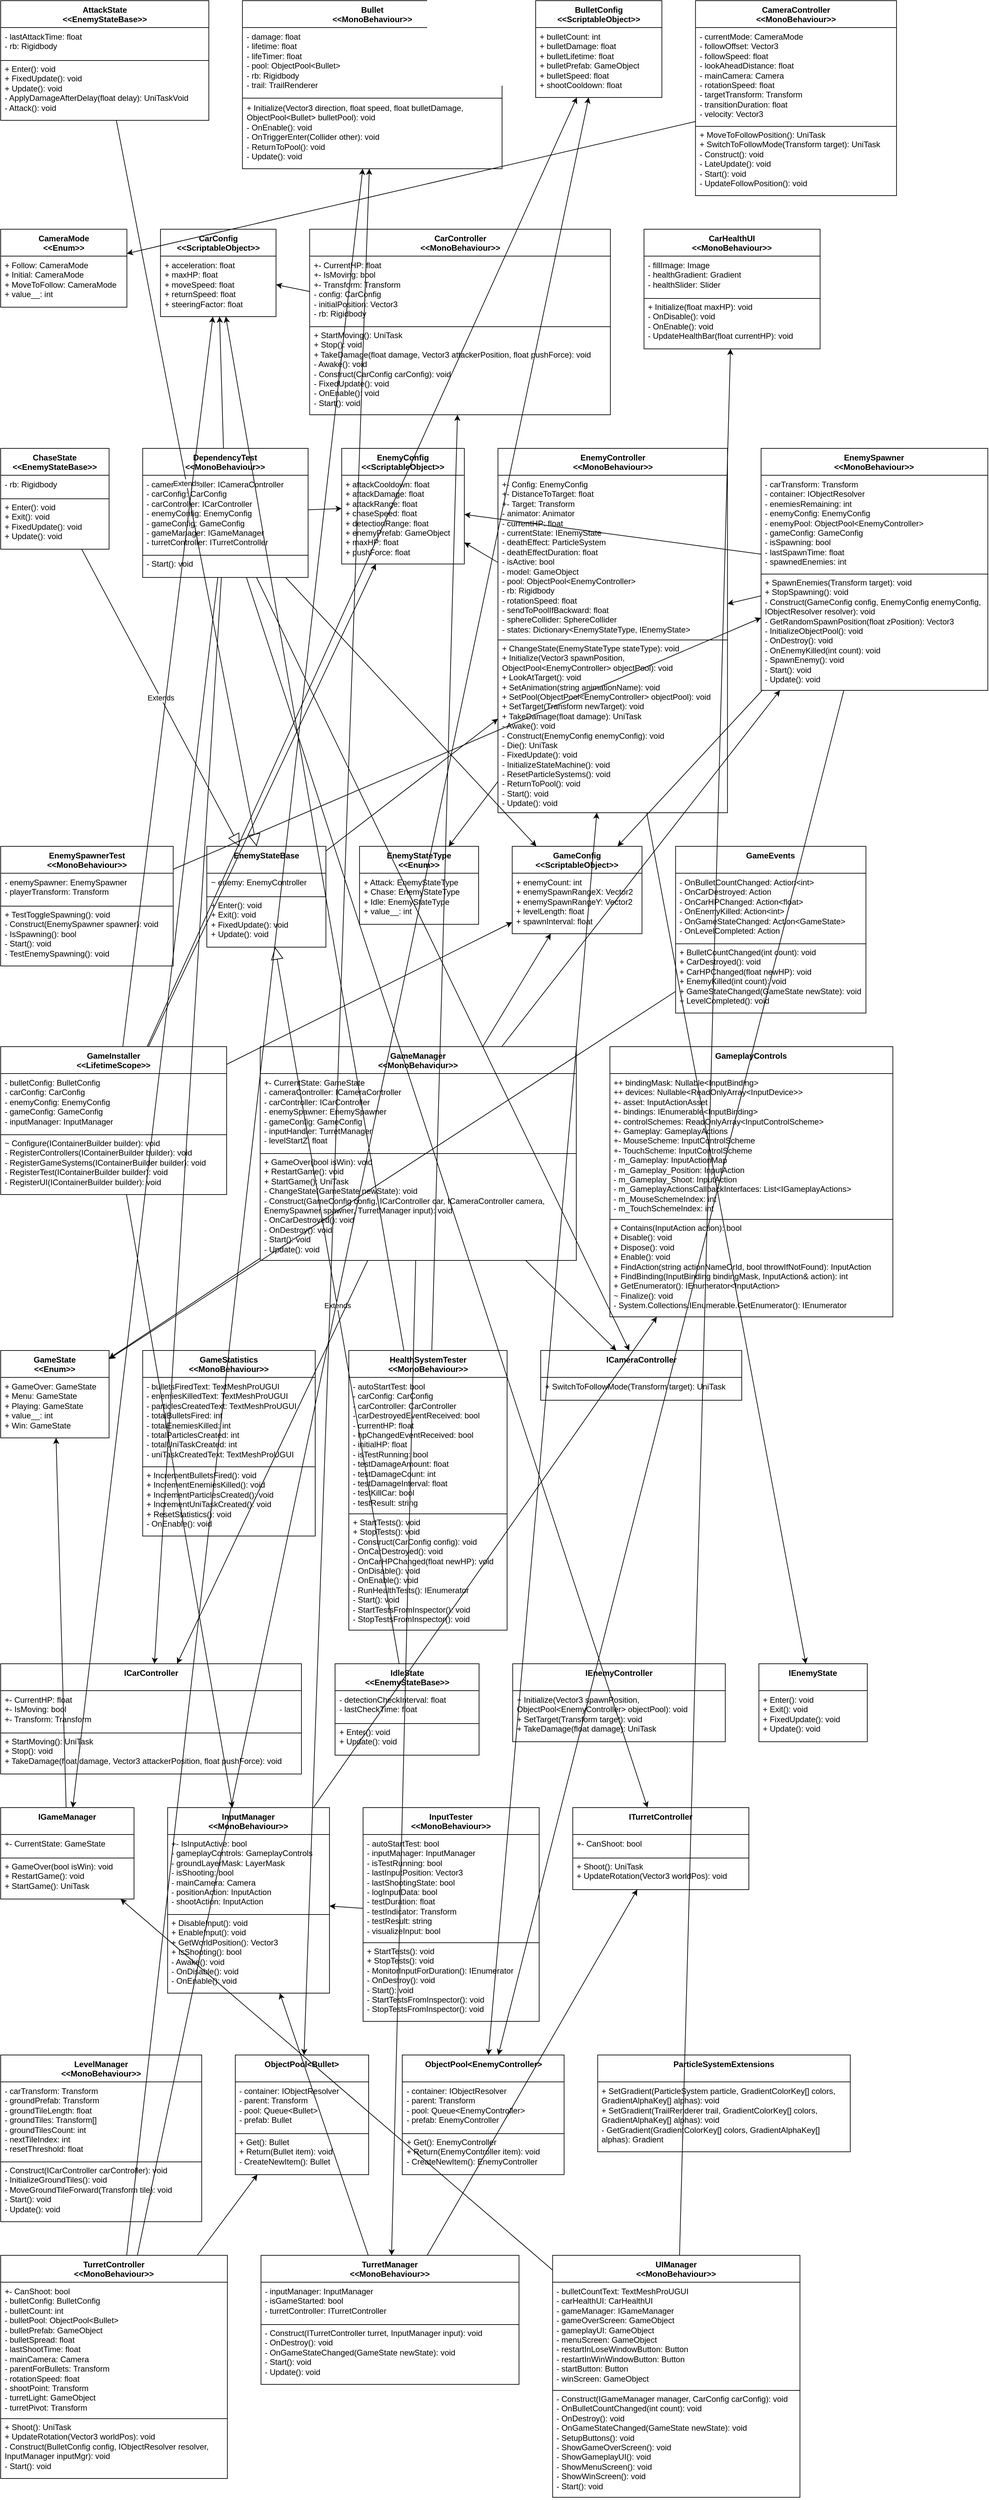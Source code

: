 <mxfile version="26.2.2">
  <diagram name="Page-1" id="218993270320">
    <mxGraphModel dx="1044" dy="674" grid="1" gridSize="10" guides="1" tooltips="1" connect="1" arrows="1" fold="1" page="1" pageScale="1" pageWidth="850" pageHeight="1100" math="0" shadow="0">
      <root>
        <mxCell id="0" />
        <mxCell id="1" parent="0" />
        <mxCell id="273257840064" value="AttackState&lt;br/&gt;&amp;lt;&amp;lt;EnemyStateBase&amp;gt;&amp;gt;" style="swimlane;whiteSpace=wrap;rounded=0;dashed=0;fontStyle=1;childLayout=stackLayout;startSize=40;horizontalStack=0;horizontal=1;resizeParent=1;resizeParentMax=0;resizeLast=0;collapsible=1;marginButtom=0;html=1;align=center;verticalAlign=top;marginBottom=0;" parent="1" vertex="1">
          <mxGeometry x="50" y="50" width="309.7" height="178" as="geometry" />
        </mxCell>
        <mxCell id="168329464622" value="- lastAttackTime: float&lt;br/&gt;- rb: Rigidbody" style="text;whiteSpace=wrap;rounded=0;fillColor=none;strokeColor=none;dashed=0;align=left;verticalAlign=top;spacingLeft=4;spacingRight=4;overflow=hidden;rotatable=0;points=[[0,0.5],[1,0.5]];portConstraint=eastwest;html=1;" parent="273257840064" vertex="1">
          <mxGeometry y="40" width="309.7" height="48" as="geometry" />
        </mxCell>
        <mxCell id="222845163785" value="" style="line;whiteSpace=wrap;rounded=0;fillColor=none;strokeColor=inherit;dashed=0;strokeWidth=1;align=left;verticalAlign=middle;spacingTop=-1;spacingLeft=3;spacingRight=3;rotatable=0;labelPosition=right;points=[];portConstraint=eastwest;" parent="273257840064" vertex="1">
          <mxGeometry y="88" width="309.7" height="2" as="geometry" />
        </mxCell>
        <mxCell id="100500948543" value="+ Enter(): void&lt;br/&gt;+ FixedUpdate(): void&lt;br/&gt;+ Update(): void&lt;br/&gt;- ApplyDamageAfterDelay(float delay): UniTaskVoid&lt;br/&gt;- Attack(): void" style="text;whiteSpace=wrap;rounded=0;fillColor=none;strokeColor=none;dashed=0;align=left;verticalAlign=top;spacingLeft=4;spacingRight=4;overflow=hidden;rotatable=0;points=[[0,0.5],[1,0.5]];portConstraint=eastwest;html=1;" parent="273257840064" vertex="1">
          <mxGeometry y="88" width="309.7" height="90" as="geometry" />
        </mxCell>
        <UserObject label="Bullet&lt;br/&gt;&amp;lt;&amp;lt;MonoBehaviour&amp;gt;&amp;gt;" tooltip="Class Tooltip" id="159324733400">
          <mxCell style="swimlane;whiteSpace=wrap;rounded=0;dashed=0;fontStyle=1;childLayout=stackLayout;startSize=40;horizontalStack=0;horizontal=1;resizeParent=1;resizeParentMax=0;resizeLast=0;collapsible=1;marginButtom=0;html=1;align=center;verticalAlign=top;marginBottom=0;" parent="1" vertex="1">
            <mxGeometry x="409.7" y="50" width="386.298" height="250" as="geometry" />
          </mxCell>
        </UserObject>
        <UserObject label="- damage: float&lt;br/&gt;- lifetime: float&lt;br/&gt;- lifeTimer: float&lt;br/&gt;- pool: ObjectPool&amp;lt;Bullet&amp;gt;&lt;br/&gt;- rb: Rigidbody&lt;br/&gt;- trail: TrailRenderer" tooltip="Fields tooltip&#xa;1&#xa;2" id="120014390093">
          <mxCell style="text;whiteSpace=wrap;rounded=0;fillColor=none;strokeColor=none;dashed=0;align=left;verticalAlign=top;spacingLeft=4;spacingRight=4;overflow=hidden;rotatable=0;points=[[0,0.5],[1,0.5]];portConstraint=eastwest;html=1;" parent="159324733400" vertex="1">
            <mxGeometry y="40" width="386.298" height="104" as="geometry" />
          </mxCell>
        </UserObject>
        <mxCell id="272665581029" value="" style="line;whiteSpace=wrap;rounded=0;fillColor=none;strokeColor=inherit;dashed=0;strokeWidth=1;align=left;verticalAlign=middle;spacingTop=-1;spacingLeft=3;spacingRight=3;rotatable=0;labelPosition=right;points=[];portConstraint=eastwest;" parent="159324733400" vertex="1">
          <mxGeometry y="144" width="386.298" height="2" as="geometry" />
        </mxCell>
        <UserObject label="+ Initialize(Vector3 direction, float speed, float bulletDamage, ObjectPool&amp;lt;Bullet&amp;gt; bulletPool): void&lt;br/&gt;- OnEnable(): void&lt;br/&gt;- OnTriggerEnter(Collider other): void&lt;br/&gt;- ReturnToPool(): void&lt;br/&gt;- Update(): void" tooltip="Methods tooltip&#xa;1&#xa;2" id="168240124827">
          <mxCell style="text;whiteSpace=wrap;rounded=0;fillColor=none;strokeColor=none;dashed=0;align=left;verticalAlign=top;spacingLeft=4;spacingRight=4;overflow=hidden;rotatable=0;points=[[0,0.5],[1,0.5]];portConstraint=eastwest;html=1;" parent="159324733400" vertex="1">
            <mxGeometry y="146" width="386.298" height="104" as="geometry" />
          </mxCell>
        </UserObject>
        <mxCell id="487469864214" value="BulletConfig&lt;br/&gt;&amp;lt;&amp;lt;ScriptableObject&amp;gt;&amp;gt;" style="swimlane;whiteSpace=wrap;rounded=0;dashed=0;fontStyle=1;childLayout=stackLayout;startSize=40;horizontalStack=0;horizontal=1;resizeParent=1;resizeParentMax=0;resizeLast=0;collapsible=1;marginButtom=0;html=1;align=center;verticalAlign=top;marginBottom=0;" parent="1" vertex="1">
          <mxGeometry x="845.998" y="50" width="187.8" height="144" as="geometry" />
        </mxCell>
        <mxCell id="154283945845" value="+ bulletCount: int&lt;br/&gt;+ bulletDamage: float&lt;br/&gt;+ bulletLifetime: float&lt;br/&gt;+ bulletPrefab: GameObject&lt;br/&gt;+ bulletSpeed: float&lt;br/&gt;+ shootCooldown: float" style="text;whiteSpace=wrap;rounded=0;fillColor=none;strokeColor=none;dashed=0;align=left;verticalAlign=top;spacingLeft=4;spacingRight=4;overflow=hidden;rotatable=0;points=[[0,0.5],[1,0.5]];portConstraint=eastwest;html=1;" parent="487469864214" vertex="1">
          <mxGeometry y="40" width="187.8" height="104" as="geometry" />
        </mxCell>
        <mxCell id="769795002360" value="CameraController&lt;br/&gt;&amp;lt;&amp;lt;MonoBehaviour&amp;gt;&amp;gt;" style="swimlane;whiteSpace=wrap;rounded=0;dashed=0;fontStyle=1;childLayout=stackLayout;startSize=40;horizontalStack=0;horizontal=1;resizeParent=1;resizeParentMax=0;resizeLast=0;collapsible=1;marginButtom=0;html=1;align=center;verticalAlign=top;marginBottom=0;" parent="1" vertex="1">
          <mxGeometry x="1083.798" y="50" width="299.1" height="290" as="geometry" />
        </mxCell>
        <mxCell id="312796416849" value="- currentMode: CameraMode&lt;br/&gt;- followOffset: Vector3&lt;br/&gt;- followSpeed: float&lt;br/&gt;- lookAheadDistance: float&lt;br/&gt;- mainCamera: Camera&lt;br/&gt;- rotationSpeed: float&lt;br/&gt;- targetTransform: Transform&lt;br/&gt;- transitionDuration: float&lt;br/&gt;- velocity: Vector3" style="text;whiteSpace=wrap;rounded=0;fillColor=none;strokeColor=none;dashed=0;align=left;verticalAlign=top;spacingLeft=4;spacingRight=4;overflow=hidden;rotatable=0;points=[[0,0.5],[1,0.5]];portConstraint=eastwest;html=1;" parent="769795002360" vertex="1">
          <mxGeometry y="40" width="299.1" height="146" as="geometry" />
        </mxCell>
        <mxCell id="162275488280" value="" style="line;whiteSpace=wrap;rounded=0;fillColor=none;strokeColor=inherit;dashed=0;strokeWidth=1;align=left;verticalAlign=middle;spacingTop=-1;spacingLeft=3;spacingRight=3;rotatable=0;labelPosition=right;points=[];portConstraint=eastwest;" parent="769795002360" vertex="1">
          <mxGeometry y="186" width="299.1" height="2" as="geometry" />
        </mxCell>
        <mxCell id="493657279303" value="+ MoveToFollowPosition(): UniTask&lt;br/&gt;+ SwitchToFollowMode(Transform target): UniTask&lt;br/&gt;- Construct(): void&lt;br/&gt;- LateUpdate(): void&lt;br/&gt;- Start(): void&lt;br/&gt;- UpdateFollowPosition(): void" style="text;whiteSpace=wrap;rounded=0;fillColor=none;strokeColor=none;dashed=0;align=left;verticalAlign=top;spacingLeft=4;spacingRight=4;overflow=hidden;rotatable=0;points=[[0,0.5],[1,0.5]];portConstraint=eastwest;html=1;" parent="769795002360" vertex="1">
          <mxGeometry y="186" width="299.1" height="104" as="geometry" />
        </mxCell>
        <mxCell id="313637730682" value="CameraMode&lt;br/&gt;&amp;lt;&amp;lt;Enum&amp;gt;&amp;gt;" style="swimlane;whiteSpace=wrap;rounded=0;dashed=0;fontStyle=1;childLayout=stackLayout;startSize=40;horizontalStack=0;horizontal=1;resizeParent=1;resizeParentMax=0;resizeLast=0;collapsible=1;marginButtom=0;html=1;align=center;verticalAlign=top;marginBottom=0;" parent="1" vertex="1">
          <mxGeometry x="50" y="390" width="187.8" height="116" as="geometry" />
        </mxCell>
        <mxCell id="122352794706" value="+ Follow: CameraMode&lt;br/&gt;+ Initial: CameraMode&lt;br/&gt;+ MoveToFollow: CameraMode&lt;br/&gt;+ value__: int" style="text;whiteSpace=wrap;rounded=0;fillColor=none;strokeColor=none;dashed=0;align=left;verticalAlign=top;spacingLeft=4;spacingRight=4;overflow=hidden;rotatable=0;points=[[0,0.5],[1,0.5]];portConstraint=eastwest;html=1;" parent="313637730682" vertex="1">
          <mxGeometry y="40" width="187.8" height="76" as="geometry" />
        </mxCell>
        <mxCell id="917253070620" value="CarConfig&lt;br/&gt;&amp;lt;&amp;lt;ScriptableObject&amp;gt;&amp;gt;" style="swimlane;whiteSpace=wrap;rounded=0;dashed=0;fontStyle=1;childLayout=stackLayout;startSize=40;horizontalStack=0;horizontal=1;resizeParent=1;resizeParentMax=0;resizeLast=0;collapsible=1;marginButtom=0;html=1;align=center;verticalAlign=top;marginBottom=0;" parent="1" vertex="1">
          <mxGeometry x="287.8" y="390" width="171.9" height="130" as="geometry" />
        </mxCell>
        <mxCell id="186303603562" value="+ acceleration: float&lt;br/&gt;+ maxHP: float&lt;br/&gt;+ moveSpeed: float&lt;br/&gt;+ returnSpeed: float&lt;br/&gt;+ steeringFactor: float" style="text;whiteSpace=wrap;rounded=0;fillColor=none;strokeColor=none;dashed=0;align=left;verticalAlign=top;spacingLeft=4;spacingRight=4;overflow=hidden;rotatable=0;points=[[0,0.5],[1,0.5]];portConstraint=eastwest;html=1;" parent="917253070620" vertex="1">
          <mxGeometry y="40" width="171.9" height="90" as="geometry" />
        </mxCell>
        <mxCell id="140758158156" value="CarController&lt;br/&gt;&amp;lt;&amp;lt;MonoBehaviour&amp;gt;&amp;gt;" style="swimlane;whiteSpace=wrap;rounded=0;dashed=0;fontStyle=1;childLayout=stackLayout;startSize=40;horizontalStack=0;horizontal=1;resizeParent=1;resizeParentMax=0;resizeLast=0;collapsible=1;marginButtom=0;html=1;align=center;verticalAlign=top;marginBottom=0;" parent="1" vertex="1">
          <mxGeometry x="509.7" y="390" width="447.5" height="276" as="geometry" />
        </mxCell>
        <mxCell id="205767045134" value="+- CurrentHP: float&lt;br/&gt;+- IsMoving: bool&lt;br/&gt;+- Transform: Transform&lt;br/&gt;- config: CarConfig&lt;br/&gt;- initialPosition: Vector3&lt;br/&gt;- rb: Rigidbody" style="text;whiteSpace=wrap;rounded=0;fillColor=none;strokeColor=none;dashed=0;align=left;verticalAlign=top;spacingLeft=4;spacingRight=4;overflow=hidden;rotatable=0;points=[[0,0.5],[1,0.5]];portConstraint=eastwest;html=1;" parent="140758158156" vertex="1">
          <mxGeometry y="40" width="447.5" height="104" as="geometry" />
        </mxCell>
        <mxCell id="636352957955" value="" style="line;whiteSpace=wrap;rounded=0;fillColor=none;strokeColor=inherit;dashed=0;strokeWidth=1;align=left;verticalAlign=middle;spacingTop=-1;spacingLeft=3;spacingRight=3;rotatable=0;labelPosition=right;points=[];portConstraint=eastwest;" parent="140758158156" vertex="1">
          <mxGeometry y="144" width="447.5" height="2" as="geometry" />
        </mxCell>
        <mxCell id="211599458118" value="+ StartMoving(): UniTask&lt;br/&gt;+ Stop(): void&lt;br/&gt;+ TakeDamage(float damage, Vector3 attackerPosition, float pushForce): void&lt;br/&gt;- Awake(): void&lt;br/&gt;- Construct(CarConfig carConfig): void&lt;br/&gt;- FixedUpdate(): void&lt;br/&gt;- OnEnable(): void&lt;br/&gt;- Start(): void" style="text;whiteSpace=wrap;rounded=0;fillColor=none;strokeColor=none;dashed=0;align=left;verticalAlign=top;spacingLeft=4;spacingRight=4;overflow=hidden;rotatable=0;points=[[0,0.5],[1,0.5]];portConstraint=eastwest;html=1;" parent="140758158156" vertex="1">
          <mxGeometry y="144" width="447.5" height="132" as="geometry" />
        </mxCell>
        <mxCell id="315737841688" value="CarHealthUI&lt;br/&gt;&amp;lt;&amp;lt;MonoBehaviour&amp;gt;&amp;gt;" style="swimlane;whiteSpace=wrap;rounded=0;dashed=0;fontStyle=1;childLayout=stackLayout;startSize=40;horizontalStack=0;horizontal=1;resizeParent=1;resizeParentMax=0;resizeLast=0;collapsible=1;marginButtom=0;html=1;align=center;verticalAlign=top;marginBottom=0;" parent="1" vertex="1">
          <mxGeometry x="1007.2" y="390" width="262" height="178" as="geometry" />
        </mxCell>
        <mxCell id="202577538271" value="- fillImage: Image&lt;br/&gt;- healthGradient: Gradient&lt;br/&gt;- healthSlider: Slider" style="text;whiteSpace=wrap;rounded=0;fillColor=none;strokeColor=none;dashed=0;align=left;verticalAlign=top;spacingLeft=4;spacingRight=4;overflow=hidden;rotatable=0;points=[[0,0.5],[1,0.5]];portConstraint=eastwest;html=1;" parent="315737841688" vertex="1">
          <mxGeometry y="40" width="262" height="62" as="geometry" />
        </mxCell>
        <mxCell id="217581847628" value="" style="line;whiteSpace=wrap;rounded=0;fillColor=none;strokeColor=inherit;dashed=0;strokeWidth=1;align=left;verticalAlign=middle;spacingTop=-1;spacingLeft=3;spacingRight=3;rotatable=0;labelPosition=right;points=[];portConstraint=eastwest;" parent="315737841688" vertex="1">
          <mxGeometry y="102" width="262" height="2" as="geometry" />
        </mxCell>
        <mxCell id="886280593194" value="+ Initialize(float maxHP): void&lt;br/&gt;- OnDisable(): void&lt;br/&gt;- OnEnable(): void&lt;br/&gt;- UpdateHealthBar(float currentHP): void" style="text;whiteSpace=wrap;rounded=0;fillColor=none;strokeColor=none;dashed=0;align=left;verticalAlign=top;spacingLeft=4;spacingRight=4;overflow=hidden;rotatable=0;points=[[0,0.5],[1,0.5]];portConstraint=eastwest;html=1;" parent="315737841688" vertex="1">
          <mxGeometry y="102" width="262" height="76" as="geometry" />
        </mxCell>
        <mxCell id="238970287773" value="ChaseState&lt;br/&gt;&amp;lt;&amp;lt;EnemyStateBase&amp;gt;&amp;gt;" style="swimlane;whiteSpace=wrap;rounded=0;dashed=0;fontStyle=1;childLayout=stackLayout;startSize=40;horizontalStack=0;horizontal=1;resizeParent=1;resizeParentMax=0;resizeLast=0;collapsible=1;marginButtom=0;html=1;align=center;verticalAlign=top;marginBottom=0;" parent="1" vertex="1">
          <mxGeometry x="50" y="716" width="161.3" height="150" as="geometry" />
        </mxCell>
        <mxCell id="290379986723" value="- rb: Rigidbody" style="text;whiteSpace=wrap;rounded=0;fillColor=none;strokeColor=none;dashed=0;align=left;verticalAlign=top;spacingLeft=4;spacingRight=4;overflow=hidden;rotatable=0;points=[[0,0.5],[1,0.5]];portConstraint=eastwest;html=1;" parent="238970287773" vertex="1">
          <mxGeometry y="40" width="161.3" height="34" as="geometry" />
        </mxCell>
        <mxCell id="129697398441" value="" style="line;whiteSpace=wrap;rounded=0;fillColor=none;strokeColor=inherit;dashed=0;strokeWidth=1;align=left;verticalAlign=middle;spacingTop=-1;spacingLeft=3;spacingRight=3;rotatable=0;labelPosition=right;points=[];portConstraint=eastwest;" parent="238970287773" vertex="1">
          <mxGeometry y="74" width="161.3" height="2" as="geometry" />
        </mxCell>
        <mxCell id="301079171502" value="+ Enter(): void&lt;br/&gt;+ Exit(): void&lt;br/&gt;+ FixedUpdate(): void&lt;br/&gt;+ Update(): void" style="text;whiteSpace=wrap;rounded=0;fillColor=none;strokeColor=none;dashed=0;align=left;verticalAlign=top;spacingLeft=4;spacingRight=4;overflow=hidden;rotatable=0;points=[[0,0.5],[1,0.5]];portConstraint=eastwest;html=1;" parent="238970287773" vertex="1">
          <mxGeometry y="74" width="161.3" height="76" as="geometry" />
        </mxCell>
        <mxCell id="151794251434" value="DependencyTest&lt;br/&gt;&amp;lt;&amp;lt;MonoBehaviour&amp;gt;&amp;gt;" style="swimlane;whiteSpace=wrap;rounded=0;dashed=0;fontStyle=1;childLayout=stackLayout;startSize=40;horizontalStack=0;horizontal=1;resizeParent=1;resizeParentMax=0;resizeLast=0;collapsible=1;marginButtom=0;html=1;align=center;verticalAlign=top;marginBottom=0;" parent="1" vertex="1">
          <mxGeometry x="261.3" y="716" width="246.1" height="192" as="geometry" />
        </mxCell>
        <mxCell id="245610366125" value="- cameraController: ICameraController&lt;br/&gt;- carConfig: CarConfig&lt;br/&gt;- carController: ICarController&lt;br/&gt;- enemyConfig: EnemyConfig&lt;br/&gt;- gameConfig: GameConfig&lt;br/&gt;- gameManager: IGameManager&lt;br/&gt;- turretController: ITurretController" style="text;whiteSpace=wrap;rounded=0;fillColor=none;strokeColor=none;dashed=0;align=left;verticalAlign=top;spacingLeft=4;spacingRight=4;overflow=hidden;rotatable=0;points=[[0,0.5],[1,0.5]];portConstraint=eastwest;html=1;" parent="151794251434" vertex="1">
          <mxGeometry y="40" width="246.1" height="118" as="geometry" />
        </mxCell>
        <mxCell id="313344399818" value="" style="line;whiteSpace=wrap;rounded=0;fillColor=none;strokeColor=inherit;dashed=0;strokeWidth=1;align=left;verticalAlign=middle;spacingTop=-1;spacingLeft=3;spacingRight=3;rotatable=0;labelPosition=right;points=[];portConstraint=eastwest;" parent="151794251434" vertex="1">
          <mxGeometry y="158" width="246.1" height="2" as="geometry" />
        </mxCell>
        <mxCell id="163824809823" value="- Start(): void" style="text;whiteSpace=wrap;rounded=0;fillColor=none;strokeColor=none;dashed=0;align=left;verticalAlign=top;spacingLeft=4;spacingRight=4;overflow=hidden;rotatable=0;points=[[0,0.5],[1,0.5]];portConstraint=eastwest;html=1;" parent="151794251434" vertex="1">
          <mxGeometry y="158" width="246.1" height="34" as="geometry" />
        </mxCell>
        <mxCell id="203599162650" value="EnemyConfig&lt;br/&gt;&amp;lt;&amp;lt;ScriptableObject&amp;gt;&amp;gt;" style="swimlane;whiteSpace=wrap;rounded=0;dashed=0;fontStyle=1;childLayout=stackLayout;startSize=40;horizontalStack=0;horizontal=1;resizeParent=1;resizeParentMax=0;resizeLast=0;collapsible=1;marginButtom=0;html=1;align=center;verticalAlign=top;marginBottom=0;" parent="1" vertex="1">
          <mxGeometry x="557.4" y="716" width="182.5" height="172" as="geometry" />
        </mxCell>
        <mxCell id="105000288873" value="+ attackCooldown: float&lt;br/&gt;+ attackDamage: float&lt;br/&gt;+ attackRange: float&lt;br/&gt;+ chaseSpeed: float&lt;br/&gt;+ detectionRange: float&lt;br/&gt;+ enemyPrefab: GameObject&lt;br/&gt;+ maxHP: float&lt;br/&gt;+ pushForce: float" style="text;whiteSpace=wrap;rounded=0;fillColor=none;strokeColor=none;dashed=0;align=left;verticalAlign=top;spacingLeft=4;spacingRight=4;overflow=hidden;rotatable=0;points=[[0,0.5],[1,0.5]];portConstraint=eastwest;html=1;" parent="203599162650" vertex="1">
          <mxGeometry y="40" width="182.5" height="132" as="geometry" />
        </mxCell>
        <mxCell id="312404968351" value="EnemyController&lt;br/&gt;&amp;lt;&amp;lt;MonoBehaviour&amp;gt;&amp;gt;" style="swimlane;whiteSpace=wrap;rounded=0;dashed=0;fontStyle=1;childLayout=stackLayout;startSize=40;horizontalStack=0;horizontal=1;resizeParent=1;resizeParentMax=0;resizeLast=0;collapsible=1;marginButtom=0;html=1;align=center;verticalAlign=top;marginBottom=0;" parent="1" vertex="1">
          <mxGeometry x="789.9" y="716" width="341.5" height="542" as="geometry" />
        </mxCell>
        <mxCell id="957692981854" value="+- Config: EnemyConfig&lt;br/&gt;+- DistanceToTarget: float&lt;br/&gt;+- Target: Transform&lt;br/&gt;- animator: Animator&lt;br/&gt;- currentHP: float&lt;br/&gt;- currentState: IEnemyState&lt;br/&gt;- deathEffect: ParticleSystem&lt;br/&gt;- deathEffectDuration: float&lt;br/&gt;- isActive: bool&lt;br/&gt;- model: GameObject&lt;br/&gt;- pool: ObjectPool&amp;lt;EnemyController&amp;gt;&lt;br/&gt;- rb: Rigidbody&lt;br/&gt;- rotationSpeed: float&lt;br/&gt;- sendToPoolIfBackward: float&lt;br/&gt;- sphereCollider: SphereCollider&lt;br/&gt;- states: Dictionary&amp;lt;EnemyStateType, IEnemyState&amp;gt;" style="text;whiteSpace=wrap;rounded=0;fillColor=none;strokeColor=none;dashed=0;align=left;verticalAlign=top;spacingLeft=4;spacingRight=4;overflow=hidden;rotatable=0;points=[[0,0.5],[1,0.5]];portConstraint=eastwest;html=1;" parent="312404968351" vertex="1">
          <mxGeometry y="40" width="341.5" height="244" as="geometry" />
        </mxCell>
        <mxCell id="195533534400" value="" style="line;whiteSpace=wrap;rounded=0;fillColor=none;strokeColor=inherit;dashed=0;strokeWidth=1;align=left;verticalAlign=middle;spacingTop=-1;spacingLeft=3;spacingRight=3;rotatable=0;labelPosition=right;points=[];portConstraint=eastwest;" parent="312404968351" vertex="1">
          <mxGeometry y="284" width="341.5" height="2" as="geometry" />
        </mxCell>
        <mxCell id="146844318269" value="+ ChangeState(EnemyStateType stateType): void&lt;br/&gt;+ Initialize(Vector3 spawnPosition, ObjectPool&amp;lt;EnemyController&amp;gt; objectPool): void&lt;br/&gt;+ LookAtTarget(): void&lt;br/&gt;+ SetAnimation(string animationName): void&lt;br/&gt;+ SetPool(ObjectPool&amp;lt;EnemyController&amp;gt; objectPool): void&lt;br/&gt;+ SetTarget(Transform newTarget): void&lt;br/&gt;+ TakeDamage(float damage): UniTask&lt;br/&gt;- Awake(): void&lt;br/&gt;- Construct(EnemyConfig enemyConfig): void&lt;br/&gt;- Die(): UniTask&lt;br/&gt;- FixedUpdate(): void&lt;br/&gt;- InitializeStateMachine(): void&lt;br/&gt;- ResetParticleSystems(): void&lt;br/&gt;- ReturnToPool(): void&lt;br/&gt;- Start(): void&lt;br/&gt;- Update(): void" style="text;whiteSpace=wrap;rounded=0;fillColor=none;strokeColor=none;dashed=0;align=left;verticalAlign=top;spacingLeft=4;spacingRight=4;overflow=hidden;rotatable=0;points=[[0,0.5],[1,0.5]];portConstraint=eastwest;html=1;" parent="312404968351" vertex="1">
          <mxGeometry y="284" width="341.5" height="258" as="geometry" />
        </mxCell>
        <mxCell id="174702841958" value="EnemySpawner&lt;br/&gt;&amp;lt;&amp;lt;MonoBehaviour&amp;gt;&amp;gt;" style="swimlane;whiteSpace=wrap;rounded=0;dashed=0;fontStyle=1;childLayout=stackLayout;startSize=40;horizontalStack=0;horizontal=1;resizeParent=1;resizeParentMax=0;resizeLast=0;collapsible=1;marginButtom=0;html=1;align=center;verticalAlign=top;marginBottom=0;" parent="1" vertex="1">
          <mxGeometry x="1181.4" y="716" width="337.326" height="360" as="geometry" />
        </mxCell>
        <mxCell id="897971880692" value="- carTransform: Transform&lt;br/&gt;- container: IObjectResolver&lt;br/&gt;- enemiesRemaining: int&lt;br/&gt;- enemyConfig: EnemyConfig&lt;br/&gt;- enemyPool: ObjectPool&amp;lt;EnemyController&amp;gt;&lt;br/&gt;- gameConfig: GameConfig&lt;br/&gt;- isSpawning: bool&lt;br/&gt;- lastSpawnTime: float&lt;br/&gt;- spawnedEnemies: int" style="text;whiteSpace=wrap;rounded=0;fillColor=none;strokeColor=none;dashed=0;align=left;verticalAlign=top;spacingLeft=4;spacingRight=4;overflow=hidden;rotatable=0;points=[[0,0.5],[1,0.5]];portConstraint=eastwest;html=1;" parent="174702841958" vertex="1">
          <mxGeometry y="40" width="337.326" height="146" as="geometry" />
        </mxCell>
        <mxCell id="313469300451" value="" style="line;whiteSpace=wrap;rounded=0;fillColor=none;strokeColor=inherit;dashed=0;strokeWidth=1;align=left;verticalAlign=middle;spacingTop=-1;spacingLeft=3;spacingRight=3;rotatable=0;labelPosition=right;points=[];portConstraint=eastwest;" parent="174702841958" vertex="1">
          <mxGeometry y="186" width="337.326" height="2" as="geometry" />
        </mxCell>
        <mxCell id="314260157430" value="+ SpawnEnemies(Transform target): void&lt;br/&gt;+ StopSpawning(): void&lt;br/&gt;- Construct(GameConfig config, EnemyConfig enemyConfig, IObjectResolver resolver): void&lt;br/&gt;- GetRandomSpawnPosition(float zPosition): Vector3&lt;br/&gt;- InitializeObjectPool(): void&lt;br/&gt;- OnDestroy(): void&lt;br/&gt;- OnEnemyKilled(int count): void&lt;br/&gt;- SpawnEnemy(): void&lt;br/&gt;- Start(): void&lt;br/&gt;- Update(): void" style="text;whiteSpace=wrap;rounded=0;fillColor=none;strokeColor=none;dashed=0;align=left;verticalAlign=top;spacingLeft=4;spacingRight=4;overflow=hidden;rotatable=0;points=[[0,0.5],[1,0.5]];portConstraint=eastwest;html=1;" parent="174702841958" vertex="1">
          <mxGeometry y="186" width="337.326" height="174" as="geometry" />
        </mxCell>
        <mxCell id="307608161283" value="EnemySpawnerTest&lt;br/&gt;&amp;lt;&amp;lt;MonoBehaviour&amp;gt;&amp;gt;" style="swimlane;whiteSpace=wrap;rounded=0;dashed=0;fontStyle=1;childLayout=stackLayout;startSize=40;horizontalStack=0;horizontal=1;resizeParent=1;resizeParentMax=0;resizeLast=0;collapsible=1;marginButtom=0;html=1;align=center;verticalAlign=top;marginBottom=0;" parent="1" vertex="1">
          <mxGeometry x="50" y="1308" width="256.7" height="178" as="geometry" />
        </mxCell>
        <mxCell id="226995636421" value="- enemySpawner: EnemySpawner&lt;br/&gt;- playerTransform: Transform" style="text;whiteSpace=wrap;rounded=0;fillColor=none;strokeColor=none;dashed=0;align=left;verticalAlign=top;spacingLeft=4;spacingRight=4;overflow=hidden;rotatable=0;points=[[0,0.5],[1,0.5]];portConstraint=eastwest;html=1;" parent="307608161283" vertex="1">
          <mxGeometry y="40" width="256.7" height="48" as="geometry" />
        </mxCell>
        <mxCell id="322709372040" value="" style="line;whiteSpace=wrap;rounded=0;fillColor=none;strokeColor=inherit;dashed=0;strokeWidth=1;align=left;verticalAlign=middle;spacingTop=-1;spacingLeft=3;spacingRight=3;rotatable=0;labelPosition=right;points=[];portConstraint=eastwest;" parent="307608161283" vertex="1">
          <mxGeometry y="88" width="256.7" height="2" as="geometry" />
        </mxCell>
        <mxCell id="459956071726" value="+ TestToggleSpawning(): void&lt;br/&gt;- Construct(EnemySpawner spawner): void&lt;br/&gt;- IsSpawning(): bool&lt;br/&gt;- Start(): void&lt;br/&gt;- TestEnemySpawning(): void" style="text;whiteSpace=wrap;rounded=0;fillColor=none;strokeColor=none;dashed=0;align=left;verticalAlign=top;spacingLeft=4;spacingRight=4;overflow=hidden;rotatable=0;points=[[0,0.5],[1,0.5]];portConstraint=eastwest;html=1;" parent="307608161283" vertex="1">
          <mxGeometry y="88" width="256.7" height="90" as="geometry" />
        </mxCell>
        <mxCell id="236337492219" value="EnemyStateBase" style="swimlane;whiteSpace=wrap;rounded=0;dashed=0;fontStyle=1;childLayout=stackLayout;startSize=40;horizontalStack=0;horizontal=1;resizeParent=1;resizeParentMax=0;resizeLast=0;collapsible=1;marginButtom=0;html=1;align=center;verticalAlign=top;marginBottom=0;" parent="1" vertex="1">
          <mxGeometry x="356.7" y="1308" width="177.2" height="150" as="geometry" />
        </mxCell>
        <mxCell id="319550696434" value="~ enemy: EnemyController" style="text;whiteSpace=wrap;rounded=0;fillColor=none;strokeColor=none;dashed=0;align=left;verticalAlign=top;spacingLeft=4;spacingRight=4;overflow=hidden;rotatable=0;points=[[0,0.5],[1,0.5]];portConstraint=eastwest;html=1;" parent="236337492219" vertex="1">
          <mxGeometry y="40" width="177.2" height="34" as="geometry" />
        </mxCell>
        <mxCell id="950561062125" value="" style="line;whiteSpace=wrap;rounded=0;fillColor=none;strokeColor=inherit;dashed=0;strokeWidth=1;align=left;verticalAlign=middle;spacingTop=-1;spacingLeft=3;spacingRight=3;rotatable=0;labelPosition=right;points=[];portConstraint=eastwest;" parent="236337492219" vertex="1">
          <mxGeometry y="74" width="177.2" height="2" as="geometry" />
        </mxCell>
        <mxCell id="254041966312" value="+ Enter(): void&lt;br/&gt;+ Exit(): void&lt;br/&gt;+ FixedUpdate(): void&lt;br/&gt;+ Update(): void" style="text;whiteSpace=wrap;rounded=0;fillColor=none;strokeColor=none;dashed=0;align=left;verticalAlign=top;spacingLeft=4;spacingRight=4;overflow=hidden;rotatable=0;points=[[0,0.5],[1,0.5]];portConstraint=eastwest;html=1;" parent="236337492219" vertex="1">
          <mxGeometry y="74" width="177.2" height="76" as="geometry" />
        </mxCell>
        <mxCell id="260001585711" value="EnemyStateType&lt;br/&gt;&amp;lt;&amp;lt;Enum&amp;gt;&amp;gt;" style="swimlane;whiteSpace=wrap;rounded=0;dashed=0;fontStyle=1;childLayout=stackLayout;startSize=40;horizontalStack=0;horizontal=1;resizeParent=1;resizeParentMax=0;resizeLast=0;collapsible=1;marginButtom=0;html=1;align=center;verticalAlign=top;marginBottom=0;" parent="1" vertex="1">
          <mxGeometry x="583.9" y="1308" width="177.2" height="116" as="geometry" />
        </mxCell>
        <mxCell id="257438880762" value="+ Attack: EnemyStateType&lt;br/&gt;+ Chase: EnemyStateType&lt;br/&gt;+ Idle: EnemyStateType&lt;br/&gt;+ value__: int" style="text;whiteSpace=wrap;rounded=0;fillColor=none;strokeColor=none;dashed=0;align=left;verticalAlign=top;spacingLeft=4;spacingRight=4;overflow=hidden;rotatable=0;points=[[0,0.5],[1,0.5]];portConstraint=eastwest;html=1;" parent="260001585711" vertex="1">
          <mxGeometry y="40" width="177.2" height="76" as="geometry" />
        </mxCell>
        <mxCell id="153192977810" value="GameConfig&lt;br/&gt;&amp;lt;&amp;lt;ScriptableObject&amp;gt;&amp;gt;" style="swimlane;whiteSpace=wrap;rounded=0;dashed=0;fontStyle=1;childLayout=stackLayout;startSize=40;horizontalStack=0;horizontal=1;resizeParent=1;resizeParentMax=0;resizeLast=0;collapsible=1;marginButtom=0;html=1;align=center;verticalAlign=top;marginBottom=0;" parent="1" vertex="1">
          <mxGeometry x="811.1" y="1308" width="193.1" height="130" as="geometry" />
        </mxCell>
        <mxCell id="305796427271" value="+ enemyCount: int&lt;br/&gt;+ enemySpawnRangeX: Vector2&lt;br/&gt;+ enemySpawnRangeY: Vector2&lt;br/&gt;+ levelLength: float&lt;br/&gt;+ spawnInterval: float" style="text;whiteSpace=wrap;rounded=0;fillColor=none;strokeColor=none;dashed=0;align=left;verticalAlign=top;spacingLeft=4;spacingRight=4;overflow=hidden;rotatable=0;points=[[0,0.5],[1,0.5]];portConstraint=eastwest;html=1;" parent="153192977810" vertex="1">
          <mxGeometry y="40" width="193.1" height="90" as="geometry" />
        </mxCell>
        <mxCell id="149168938845" value="GameEvents" style="swimlane;whiteSpace=wrap;rounded=0;dashed=0;fontStyle=1;childLayout=stackLayout;startSize=40;horizontalStack=0;horizontal=1;resizeParent=1;resizeParentMax=0;resizeLast=0;collapsible=1;marginButtom=0;html=1;align=center;verticalAlign=top;marginBottom=0;" parent="1" vertex="1">
          <mxGeometry x="1054.2" y="1308" width="283.2" height="248" as="geometry" />
        </mxCell>
        <mxCell id="291525109426" value="- OnBulletCountChanged: Action&amp;lt;int&amp;gt;&lt;br/&gt;- OnCarDestroyed: Action&lt;br/&gt;- OnCarHPChanged: Action&amp;lt;float&amp;gt;&lt;br/&gt;- OnEnemyKilled: Action&amp;lt;int&amp;gt;&lt;br/&gt;- OnGameStateChanged: Action&amp;lt;GameState&amp;gt;&lt;br/&gt;- OnLevelCompleted: Action" style="text;whiteSpace=wrap;rounded=0;fillColor=none;strokeColor=none;dashed=0;align=left;verticalAlign=top;spacingLeft=4;spacingRight=4;overflow=hidden;rotatable=0;points=[[0,0.5],[1,0.5]];portConstraint=eastwest;html=1;" parent="149168938845" vertex="1">
          <mxGeometry y="40" width="283.2" height="104" as="geometry" />
        </mxCell>
        <mxCell id="162722364147" value="" style="line;whiteSpace=wrap;rounded=0;fillColor=none;strokeColor=inherit;dashed=0;strokeWidth=1;align=left;verticalAlign=middle;spacingTop=-1;spacingLeft=3;spacingRight=3;rotatable=0;labelPosition=right;points=[];portConstraint=eastwest;" parent="149168938845" vertex="1">
          <mxGeometry y="144" width="283.2" height="2" as="geometry" />
        </mxCell>
        <mxCell id="550039298467" value="+ BulletCountChanged(int count): void&lt;br/&gt;+ CarDestroyed(): void&lt;br/&gt;+ CarHPChanged(float newHP): void&lt;br/&gt;+ EnemyKilled(int count): void&lt;br/&gt;+ GameStateChanged(GameState newState): void&lt;br/&gt;+ LevelCompleted(): void" style="text;whiteSpace=wrap;rounded=0;fillColor=none;strokeColor=none;dashed=0;align=left;verticalAlign=top;spacingLeft=4;spacingRight=4;overflow=hidden;rotatable=0;points=[[0,0.5],[1,0.5]];portConstraint=eastwest;html=1;" parent="149168938845" vertex="1">
          <mxGeometry y="144" width="283.2" height="104" as="geometry" />
        </mxCell>
        <mxCell id="261416875598" value="GameInstaller&lt;br/&gt;&amp;lt;&amp;lt;LifetimeScope&amp;gt;&amp;gt;" style="swimlane;whiteSpace=wrap;rounded=0;dashed=0;fontStyle=1;childLayout=stackLayout;startSize=40;horizontalStack=0;horizontal=1;resizeParent=1;resizeParentMax=0;resizeLast=0;collapsible=1;marginButtom=0;html=1;align=center;verticalAlign=top;marginBottom=0;" parent="1" vertex="1">
          <mxGeometry x="50" y="1606" width="336.2" height="220" as="geometry" />
        </mxCell>
        <mxCell id="463306027850" value="- bulletConfig: BulletConfig&lt;br/&gt;- carConfig: CarConfig&lt;br/&gt;- enemyConfig: EnemyConfig&lt;br/&gt;- gameConfig: GameConfig&lt;br/&gt;- inputManager: InputManager" style="text;whiteSpace=wrap;rounded=0;fillColor=none;strokeColor=none;dashed=0;align=left;verticalAlign=top;spacingLeft=4;spacingRight=4;overflow=hidden;rotatable=0;points=[[0,0.5],[1,0.5]];portConstraint=eastwest;html=1;" parent="261416875598" vertex="1">
          <mxGeometry y="40" width="336.2" height="90" as="geometry" />
        </mxCell>
        <mxCell id="250832862464" value="" style="line;whiteSpace=wrap;rounded=0;fillColor=none;strokeColor=inherit;dashed=0;strokeWidth=1;align=left;verticalAlign=middle;spacingTop=-1;spacingLeft=3;spacingRight=3;rotatable=0;labelPosition=right;points=[];portConstraint=eastwest;" parent="261416875598" vertex="1">
          <mxGeometry y="130" width="336.2" height="2" as="geometry" />
        </mxCell>
        <mxCell id="484926810146" value="~ Configure(IContainerBuilder builder): void&lt;br/&gt;- RegisterControllers(IContainerBuilder builder): void&lt;br/&gt;- RegisterGameSystems(IContainerBuilder builder): void&lt;br/&gt;- RegisterTest(IContainerBuilder builder): void&lt;br/&gt;- RegisterUI(IContainerBuilder builder): void" style="text;whiteSpace=wrap;rounded=0;fillColor=none;strokeColor=none;dashed=0;align=left;verticalAlign=top;spacingLeft=4;spacingRight=4;overflow=hidden;rotatable=0;points=[[0,0.5],[1,0.5]];portConstraint=eastwest;html=1;" parent="261416875598" vertex="1">
          <mxGeometry y="130" width="336.2" height="90" as="geometry" />
        </mxCell>
        <mxCell id="167038049389" value="GameManager&lt;br/&gt;&amp;lt;&amp;lt;MonoBehaviour&amp;gt;&amp;gt;" style="swimlane;whiteSpace=wrap;rounded=0;dashed=0;fontStyle=1;childLayout=stackLayout;startSize=40;horizontalStack=0;horizontal=1;resizeParent=1;resizeParentMax=0;resizeLast=0;collapsible=1;marginButtom=0;html=1;align=center;verticalAlign=top;marginBottom=0;" parent="1" vertex="1">
          <mxGeometry x="436.2" y="1606" width="470.25" height="318" as="geometry" />
        </mxCell>
        <mxCell id="184924707787" value="+- CurrentState: GameState&lt;br/&gt;- cameraController: ICameraController&lt;br/&gt;- carController: ICarController&lt;br/&gt;- enemySpawner: EnemySpawner&lt;br/&gt;- gameConfig: GameConfig&lt;br/&gt;- inputHandler: TurretManager&lt;br/&gt;- levelStartZ: float" style="text;whiteSpace=wrap;rounded=0;fillColor=none;strokeColor=none;dashed=0;align=left;verticalAlign=top;spacingLeft=4;spacingRight=4;overflow=hidden;rotatable=0;points=[[0,0.5],[1,0.5]];portConstraint=eastwest;html=1;" parent="167038049389" vertex="1">
          <mxGeometry y="40" width="470.25" height="118" as="geometry" />
        </mxCell>
        <mxCell id="266140384465" value="" style="line;whiteSpace=wrap;rounded=0;fillColor=none;strokeColor=inherit;dashed=0;strokeWidth=1;align=left;verticalAlign=middle;spacingTop=-1;spacingLeft=3;spacingRight=3;rotatable=0;labelPosition=right;points=[];portConstraint=eastwest;" parent="167038049389" vertex="1">
          <mxGeometry y="158" width="470.25" height="2" as="geometry" />
        </mxCell>
        <mxCell id="287274076835" value="+ GameOver(bool isWin): void&lt;br/&gt;+ RestartGame(): void&lt;br/&gt;+ StartGame(): UniTask&lt;br/&gt;- ChangeState(GameState newState): void&lt;br/&gt;- Construct(GameConfig config, ICarController car, ICameraController camera, EnemySpawner spawner, TurretManager input): void&lt;br/&gt;- OnCarDestroyed(): void&lt;br/&gt;- OnDestroy(): void&lt;br/&gt;- Start(): void&lt;br/&gt;- Update(): void" style="text;whiteSpace=wrap;rounded=0;fillColor=none;strokeColor=none;dashed=0;align=left;verticalAlign=top;spacingLeft=4;spacingRight=4;overflow=hidden;rotatable=0;points=[[0,0.5],[1,0.5]];portConstraint=eastwest;html=1;" parent="167038049389" vertex="1">
          <mxGeometry y="158" width="470.25" height="160" as="geometry" />
        </mxCell>
        <mxCell id="289371369619" value="GameplayControls" style="swimlane;whiteSpace=wrap;rounded=0;dashed=0;fontStyle=1;childLayout=stackLayout;startSize=40;horizontalStack=0;horizontal=1;resizeParent=1;resizeParentMax=0;resizeLast=0;collapsible=1;marginButtom=0;html=1;align=center;verticalAlign=top;marginBottom=0;" parent="1" vertex="1">
          <mxGeometry x="956.45" y="1606" width="421" height="402" as="geometry" />
        </mxCell>
        <mxCell id="854828643766" value="++ bindingMask: Nullable&amp;lt;InputBinding&amp;gt;&lt;br/&gt;++ devices: Nullable&amp;lt;ReadOnlyArray&amp;lt;InputDevice&amp;gt;&amp;gt;&lt;br/&gt;+- asset: InputActionAsset&lt;br/&gt;+- bindings: IEnumerable&amp;lt;InputBinding&amp;gt;&lt;br/&gt;+- controlSchemes: ReadOnlyArray&amp;lt;InputControlScheme&amp;gt;&lt;br/&gt;+- Gameplay: GameplayActions&lt;br/&gt;+- MouseScheme: InputControlScheme&lt;br/&gt;+- TouchScheme: InputControlScheme&lt;br/&gt;- m_Gameplay: InputActionMap&lt;br/&gt;- m_Gameplay_Position: InputAction&lt;br/&gt;- m_Gameplay_Shoot: InputAction&lt;br/&gt;- m_GameplayActionsCallbackInterfaces: List&amp;lt;IGameplayActions&amp;gt;&lt;br/&gt;- m_MouseSchemeIndex: int&lt;br/&gt;- m_TouchSchemeIndex: int" style="text;whiteSpace=wrap;rounded=0;fillColor=none;strokeColor=none;dashed=0;align=left;verticalAlign=top;spacingLeft=4;spacingRight=4;overflow=hidden;rotatable=0;points=[[0,0.5],[1,0.5]];portConstraint=eastwest;html=1;" parent="289371369619" vertex="1">
          <mxGeometry y="40" width="421" height="216" as="geometry" />
        </mxCell>
        <mxCell id="676190011420" value="" style="line;whiteSpace=wrap;rounded=0;fillColor=none;strokeColor=inherit;dashed=0;strokeWidth=1;align=left;verticalAlign=middle;spacingTop=-1;spacingLeft=3;spacingRight=3;rotatable=0;labelPosition=right;points=[];portConstraint=eastwest;" parent="289371369619" vertex="1">
          <mxGeometry y="256" width="421" height="2" as="geometry" />
        </mxCell>
        <mxCell id="156393424969" value="+ Contains(InputAction action): bool&lt;br/&gt;+ Disable(): void&lt;br/&gt;+ Dispose(): void&lt;br/&gt;+ Enable(): void&lt;br/&gt;+ FindAction(string actionNameOrId, bool throwIfNotFound): InputAction&lt;br/&gt;+ FindBinding(InputBinding bindingMask, InputAction&amp; action): int&lt;br/&gt;+ GetEnumerator(): IEnumerator&amp;lt;InputAction&amp;gt;&lt;br/&gt;~ Finalize(): void&lt;br/&gt;- System.Collections.IEnumerable.GetEnumerator(): IEnumerator" style="text;whiteSpace=wrap;rounded=0;fillColor=none;strokeColor=none;dashed=0;align=left;verticalAlign=top;spacingLeft=4;spacingRight=4;overflow=hidden;rotatable=0;points=[[0,0.5],[1,0.5]];portConstraint=eastwest;html=1;" parent="289371369619" vertex="1">
          <mxGeometry y="256" width="421" height="146" as="geometry" />
        </mxCell>
        <mxCell id="126653324426" value="GameState&lt;br/&gt;&amp;lt;&amp;lt;Enum&amp;gt;&amp;gt;" style="swimlane;whiteSpace=wrap;rounded=0;dashed=0;fontStyle=1;childLayout=stackLayout;startSize=40;horizontalStack=0;horizontal=1;resizeParent=1;resizeParentMax=0;resizeLast=0;collapsible=1;marginButtom=0;html=1;align=center;verticalAlign=top;marginBottom=0;" parent="1" vertex="1">
          <mxGeometry x="50" y="2058" width="161.3" height="130" as="geometry" />
        </mxCell>
        <mxCell id="323323949045" value="+ GameOver: GameState&lt;br/&gt;+ Menu: GameState&lt;br/&gt;+ Playing: GameState&lt;br/&gt;+ value__: int&lt;br/&gt;+ Win: GameState" style="text;whiteSpace=wrap;rounded=0;fillColor=none;strokeColor=none;dashed=0;align=left;verticalAlign=top;spacingLeft=4;spacingRight=4;overflow=hidden;rotatable=0;points=[[0,0.5],[1,0.5]];portConstraint=eastwest;html=1;" parent="126653324426" vertex="1">
          <mxGeometry y="40" width="161.3" height="90" as="geometry" />
        </mxCell>
        <mxCell id="179376260212" value="GameStatistics&lt;br/&gt;&amp;lt;&amp;lt;MonoBehaviour&amp;gt;&amp;gt;" style="swimlane;whiteSpace=wrap;rounded=0;dashed=0;fontStyle=1;childLayout=stackLayout;startSize=40;horizontalStack=0;horizontal=1;resizeParent=1;resizeParentMax=0;resizeLast=0;collapsible=1;marginButtom=0;html=1;align=center;verticalAlign=top;marginBottom=0;" parent="1" vertex="1">
          <mxGeometry x="261.3" y="2058" width="256.7" height="276" as="geometry" />
        </mxCell>
        <mxCell id="289206307688" value="- bulletsFiredText: TextMeshProUGUI&lt;br/&gt;- enemiesKilledText: TextMeshProUGUI&lt;br/&gt;- particlesCreatedText: TextMeshProUGUI&lt;br/&gt;- totalBulletsFired: int&lt;br/&gt;- totalEnemiesKilled: int&lt;br/&gt;- totalParticlesCreated: int&lt;br/&gt;- totalUniTaskCreated: int&lt;br/&gt;- uniTaskCreatedText: TextMeshProUGUI" style="text;whiteSpace=wrap;rounded=0;fillColor=none;strokeColor=none;dashed=0;align=left;verticalAlign=top;spacingLeft=4;spacingRight=4;overflow=hidden;rotatable=0;points=[[0,0.5],[1,0.5]];portConstraint=eastwest;html=1;" parent="179376260212" vertex="1">
          <mxGeometry y="40" width="256.7" height="132" as="geometry" />
        </mxCell>
        <mxCell id="867478881639" value="" style="line;whiteSpace=wrap;rounded=0;fillColor=none;strokeColor=inherit;dashed=0;strokeWidth=1;align=left;verticalAlign=middle;spacingTop=-1;spacingLeft=3;spacingRight=3;rotatable=0;labelPosition=right;points=[];portConstraint=eastwest;" parent="179376260212" vertex="1">
          <mxGeometry y="172" width="256.7" height="2" as="geometry" />
        </mxCell>
        <mxCell id="536116889344" value="+ IncrementBulletsFired(): void&lt;br/&gt;+ IncrementEnemiesKilled(): void&lt;br/&gt;+ IncrementParticlesCreated(): void&lt;br/&gt;+ IncrementUniTaskCreated(): void&lt;br/&gt;+ ResetStatistics(): void&lt;br/&gt;- OnEnable(): void" style="text;whiteSpace=wrap;rounded=0;fillColor=none;strokeColor=none;dashed=0;align=left;verticalAlign=top;spacingLeft=4;spacingRight=4;overflow=hidden;rotatable=0;points=[[0,0.5],[1,0.5]];portConstraint=eastwest;html=1;" parent="179376260212" vertex="1">
          <mxGeometry y="172" width="256.7" height="104" as="geometry" />
        </mxCell>
        <mxCell id="497035986083" value="HealthSystemTester&lt;br/&gt;&amp;lt;&amp;lt;MonoBehaviour&amp;gt;&amp;gt;" style="swimlane;whiteSpace=wrap;rounded=0;dashed=0;fontStyle=1;childLayout=stackLayout;startSize=40;horizontalStack=0;horizontal=1;resizeParent=1;resizeParentMax=0;resizeLast=0;collapsible=1;marginButtom=0;html=1;align=center;verticalAlign=top;marginBottom=0;" parent="1" vertex="1">
          <mxGeometry x="568" y="2058" width="235.5" height="416" as="geometry" />
        </mxCell>
        <mxCell id="858369904056" value="- autoStartTest: bool&lt;br/&gt;- carConfig: CarConfig&lt;br/&gt;- carController: CarController&lt;br/&gt;- carDestroyedEventReceived: bool&lt;br/&gt;- currentHP: float&lt;br/&gt;- hpChangedEventReceived: bool&lt;br/&gt;- initialHP: float&lt;br/&gt;- isTestRunning: bool&lt;br/&gt;- testDamageAmount: float&lt;br/&gt;- testDamageCount: int&lt;br/&gt;- testDamageInterval: float&lt;br/&gt;- testKillCar: bool&lt;br/&gt;- testResult: string" style="text;whiteSpace=wrap;rounded=0;fillColor=none;strokeColor=none;dashed=0;align=left;verticalAlign=top;spacingLeft=4;spacingRight=4;overflow=hidden;rotatable=0;points=[[0,0.5],[1,0.5]];portConstraint=eastwest;html=1;" parent="497035986083" vertex="1">
          <mxGeometry y="40" width="235.5" height="202" as="geometry" />
        </mxCell>
        <mxCell id="190597659205" value="" style="line;whiteSpace=wrap;rounded=0;fillColor=none;strokeColor=inherit;dashed=0;strokeWidth=1;align=left;verticalAlign=middle;spacingTop=-1;spacingLeft=3;spacingRight=3;rotatable=0;labelPosition=right;points=[];portConstraint=eastwest;" parent="497035986083" vertex="1">
          <mxGeometry y="242" width="235.5" height="2" as="geometry" />
        </mxCell>
        <mxCell id="134602568579" value="+ StartTests(): void&lt;br/&gt;+ StopTests(): void&lt;br/&gt;- Construct(CarConfig config): void&lt;br/&gt;- OnCarDestroyed(): void&lt;br/&gt;- OnCarHPChanged(float newHP): void&lt;br/&gt;- OnDisable(): void&lt;br/&gt;- OnEnable(): void&lt;br/&gt;- RunHealthTests(): IEnumerator&lt;br/&gt;- Start(): void&lt;br/&gt;- StartTestsFromInspector(): void&lt;br/&gt;- StopTestsFromInspector(): void" style="text;whiteSpace=wrap;rounded=0;fillColor=none;strokeColor=none;dashed=0;align=left;verticalAlign=top;spacingLeft=4;spacingRight=4;overflow=hidden;rotatable=0;points=[[0,0.5],[1,0.5]];portConstraint=eastwest;html=1;" parent="497035986083" vertex="1">
          <mxGeometry y="242" width="235.5" height="174" as="geometry" />
        </mxCell>
        <mxCell id="121352478100" value="ICameraController" style="swimlane;whiteSpace=wrap;rounded=0;dashed=0;fontStyle=1;childLayout=stackLayout;startSize=40;horizontalStack=0;horizontal=1;resizeParent=1;resizeParentMax=0;resizeLast=0;collapsible=1;marginButtom=0;html=1;align=center;verticalAlign=top;marginBottom=0;" parent="1" vertex="1">
          <mxGeometry x="853.5" y="2058" width="299.1" height="74" as="geometry" />
        </mxCell>
        <mxCell id="257352391824" value="+ SwitchToFollowMode(Transform target): UniTask" style="text;whiteSpace=wrap;rounded=0;fillColor=none;strokeColor=none;dashed=0;align=left;verticalAlign=top;spacingLeft=4;spacingRight=4;overflow=hidden;rotatable=0;points=[[0,0.5],[1,0.5]];portConstraint=eastwest;html=1;" parent="121352478100" vertex="1">
          <mxGeometry y="40" width="299.1" height="34" as="geometry" />
        </mxCell>
        <mxCell id="162348233540" value="ICarController" style="swimlane;whiteSpace=wrap;rounded=0;dashed=0;fontStyle=1;childLayout=stackLayout;startSize=40;horizontalStack=0;horizontal=1;resizeParent=1;resizeParentMax=0;resizeLast=0;collapsible=1;marginButtom=0;html=1;align=center;verticalAlign=top;marginBottom=0;" parent="1" vertex="1">
          <mxGeometry x="50" y="2524" width="447.5" height="164" as="geometry" />
        </mxCell>
        <mxCell id="271247686078" value="+- CurrentHP: float&lt;br/&gt;+- IsMoving: bool&lt;br/&gt;+- Transform: Transform" style="text;whiteSpace=wrap;rounded=0;fillColor=none;strokeColor=none;dashed=0;align=left;verticalAlign=top;spacingLeft=4;spacingRight=4;overflow=hidden;rotatable=0;points=[[0,0.5],[1,0.5]];portConstraint=eastwest;html=1;" parent="162348233540" vertex="1">
          <mxGeometry y="40" width="447.5" height="62" as="geometry" />
        </mxCell>
        <mxCell id="593836600846" value="" style="line;whiteSpace=wrap;rounded=0;fillColor=none;strokeColor=inherit;dashed=0;strokeWidth=1;align=left;verticalAlign=middle;spacingTop=-1;spacingLeft=3;spacingRight=3;rotatable=0;labelPosition=right;points=[];portConstraint=eastwest;" parent="162348233540" vertex="1">
          <mxGeometry y="102" width="447.5" height="2" as="geometry" />
        </mxCell>
        <mxCell id="681498057892" value="+ StartMoving(): UniTask&lt;br/&gt;+ Stop(): void&lt;br/&gt;+ TakeDamage(float damage, Vector3 attackerPosition, float pushForce): void" style="text;whiteSpace=wrap;rounded=0;fillColor=none;strokeColor=none;dashed=0;align=left;verticalAlign=top;spacingLeft=4;spacingRight=4;overflow=hidden;rotatable=0;points=[[0,0.5],[1,0.5]];portConstraint=eastwest;html=1;" parent="162348233540" vertex="1">
          <mxGeometry y="102" width="447.5" height="62" as="geometry" />
        </mxCell>
        <mxCell id="115767813655" value="IdleState&lt;br/&gt;&amp;lt;&amp;lt;EnemyStateBase&amp;gt;&amp;gt;" style="swimlane;whiteSpace=wrap;rounded=0;dashed=0;fontStyle=1;childLayout=stackLayout;startSize=40;horizontalStack=0;horizontal=1;resizeParent=1;resizeParentMax=0;resizeLast=0;collapsible=1;marginButtom=0;html=1;align=center;verticalAlign=top;marginBottom=0;" parent="1" vertex="1">
          <mxGeometry x="547.5" y="2524" width="214.3" height="136" as="geometry" />
        </mxCell>
        <mxCell id="295701277723" value="- detectionCheckInterval: float&lt;br/&gt;- lastCheckTime: float" style="text;whiteSpace=wrap;rounded=0;fillColor=none;strokeColor=none;dashed=0;align=left;verticalAlign=top;spacingLeft=4;spacingRight=4;overflow=hidden;rotatable=0;points=[[0,0.5],[1,0.5]];portConstraint=eastwest;html=1;" parent="115767813655" vertex="1">
          <mxGeometry y="40" width="214.3" height="48" as="geometry" />
        </mxCell>
        <mxCell id="768445613678" value="" style="line;whiteSpace=wrap;rounded=0;fillColor=none;strokeColor=inherit;dashed=0;strokeWidth=1;align=left;verticalAlign=middle;spacingTop=-1;spacingLeft=3;spacingRight=3;rotatable=0;labelPosition=right;points=[];portConstraint=eastwest;" parent="115767813655" vertex="1">
          <mxGeometry y="88" width="214.3" height="2" as="geometry" />
        </mxCell>
        <mxCell id="261225931052" value="+ Enter(): void&lt;br/&gt;+ Update(): void" style="text;whiteSpace=wrap;rounded=0;fillColor=none;strokeColor=none;dashed=0;align=left;verticalAlign=top;spacingLeft=4;spacingRight=4;overflow=hidden;rotatable=0;points=[[0,0.5],[1,0.5]];portConstraint=eastwest;html=1;" parent="115767813655" vertex="1">
          <mxGeometry y="88" width="214.3" height="48" as="geometry" />
        </mxCell>
        <mxCell id="225927205588" value="IEnemyController" style="swimlane;whiteSpace=wrap;rounded=0;dashed=0;fontStyle=1;childLayout=stackLayout;startSize=40;horizontalStack=0;horizontal=1;resizeParent=1;resizeParentMax=0;resizeLast=0;collapsible=1;marginButtom=0;html=1;align=center;verticalAlign=top;marginBottom=0;" parent="1" vertex="1">
          <mxGeometry x="811.8" y="2524" width="316.338" height="116" as="geometry" />
        </mxCell>
        <mxCell id="309866525366" value="+ Initialize(Vector3 spawnPosition, ObjectPool&amp;lt;EnemyController&amp;gt; objectPool): void&lt;br/&gt;+ SetTarget(Transform target): void&lt;br/&gt;+ TakeDamage(float damage): UniTask" style="text;whiteSpace=wrap;rounded=0;fillColor=none;strokeColor=none;dashed=0;align=left;verticalAlign=top;spacingLeft=4;spacingRight=4;overflow=hidden;rotatable=0;points=[[0,0.5],[1,0.5]];portConstraint=eastwest;html=1;" parent="225927205588" vertex="1">
          <mxGeometry y="40" width="316.338" height="76" as="geometry" />
        </mxCell>
        <mxCell id="285401036491" value="IEnemyState" style="swimlane;whiteSpace=wrap;rounded=0;dashed=0;fontStyle=1;childLayout=stackLayout;startSize=40;horizontalStack=0;horizontal=1;resizeParent=1;resizeParentMax=0;resizeLast=0;collapsible=1;marginButtom=0;html=1;align=center;verticalAlign=top;marginBottom=0;" parent="1" vertex="1">
          <mxGeometry x="1178.138" y="2524" width="161.3" height="116" as="geometry" />
        </mxCell>
        <mxCell id="620227754152" value="+ Enter(): void&lt;br/&gt;+ Exit(): void&lt;br/&gt;+ FixedUpdate(): void&lt;br/&gt;+ Update(): void" style="text;whiteSpace=wrap;rounded=0;fillColor=none;strokeColor=none;dashed=0;align=left;verticalAlign=top;spacingLeft=4;spacingRight=4;overflow=hidden;rotatable=0;points=[[0,0.5],[1,0.5]];portConstraint=eastwest;html=1;" parent="285401036491" vertex="1">
          <mxGeometry y="40" width="161.3" height="76" as="geometry" />
        </mxCell>
        <mxCell id="633290898931" value="IGameManager" style="swimlane;whiteSpace=wrap;rounded=0;dashed=0;fontStyle=1;childLayout=stackLayout;startSize=40;horizontalStack=0;horizontal=1;resizeParent=1;resizeParentMax=0;resizeLast=0;collapsible=1;marginButtom=0;html=1;align=center;verticalAlign=top;marginBottom=0;" parent="1" vertex="1">
          <mxGeometry x="50" y="2738" width="198.4" height="136" as="geometry" />
        </mxCell>
        <mxCell id="964453435326" value="+- CurrentState: GameState" style="text;whiteSpace=wrap;rounded=0;fillColor=none;strokeColor=none;dashed=0;align=left;verticalAlign=top;spacingLeft=4;spacingRight=4;overflow=hidden;rotatable=0;points=[[0,0.5],[1,0.5]];portConstraint=eastwest;html=1;" parent="633290898931" vertex="1">
          <mxGeometry y="40" width="198.4" height="34" as="geometry" />
        </mxCell>
        <mxCell id="212406614496" value="" style="line;whiteSpace=wrap;rounded=0;fillColor=none;strokeColor=inherit;dashed=0;strokeWidth=1;align=left;verticalAlign=middle;spacingTop=-1;spacingLeft=3;spacingRight=3;rotatable=0;labelPosition=right;points=[];portConstraint=eastwest;" parent="633290898931" vertex="1">
          <mxGeometry y="74" width="198.4" height="2" as="geometry" />
        </mxCell>
        <mxCell id="173587486069" value="+ GameOver(bool isWin): void&lt;br/&gt;+ RestartGame(): void&lt;br/&gt;+ StartGame(): UniTask" style="text;whiteSpace=wrap;rounded=0;fillColor=none;strokeColor=none;dashed=0;align=left;verticalAlign=top;spacingLeft=4;spacingRight=4;overflow=hidden;rotatable=0;points=[[0,0.5],[1,0.5]];portConstraint=eastwest;html=1;" parent="633290898931" vertex="1">
          <mxGeometry y="74" width="198.4" height="62" as="geometry" />
        </mxCell>
        <mxCell id="180050094709" value="InputManager&lt;br/&gt;&amp;lt;&amp;lt;MonoBehaviour&amp;gt;&amp;gt;" style="swimlane;whiteSpace=wrap;rounded=0;dashed=0;fontStyle=1;childLayout=stackLayout;startSize=40;horizontalStack=0;horizontal=1;resizeParent=1;resizeParentMax=0;resizeLast=0;collapsible=1;marginButtom=0;html=1;align=center;verticalAlign=top;marginBottom=0;" parent="1" vertex="1">
          <mxGeometry x="298.4" y="2738" width="240.8" height="276" as="geometry" />
        </mxCell>
        <mxCell id="431321582230" value="+- IsInputActive: bool&lt;br/&gt;- gameplayControls: GameplayControls&lt;br/&gt;- groundLayerMask: LayerMask&lt;br/&gt;- isShooting: bool&lt;br/&gt;- mainCamera: Camera&lt;br/&gt;- positionAction: InputAction&lt;br/&gt;- shootAction: InputAction" style="text;whiteSpace=wrap;rounded=0;fillColor=none;strokeColor=none;dashed=0;align=left;verticalAlign=top;spacingLeft=4;spacingRight=4;overflow=hidden;rotatable=0;points=[[0,0.5],[1,0.5]];portConstraint=eastwest;html=1;" parent="180050094709" vertex="1">
          <mxGeometry y="40" width="240.8" height="118" as="geometry" />
        </mxCell>
        <mxCell id="117101358965" value="" style="line;whiteSpace=wrap;rounded=0;fillColor=none;strokeColor=inherit;dashed=0;strokeWidth=1;align=left;verticalAlign=middle;spacingTop=-1;spacingLeft=3;spacingRight=3;rotatable=0;labelPosition=right;points=[];portConstraint=eastwest;" parent="180050094709" vertex="1">
          <mxGeometry y="158" width="240.8" height="2" as="geometry" />
        </mxCell>
        <mxCell id="812967411045" value="+ DisableInput(): void&lt;br/&gt;+ EnableInput(): void&lt;br/&gt;+ GetWorldPosition(): Vector3&lt;br/&gt;+ IsShooting(): bool&lt;br/&gt;- Awake(): void&lt;br/&gt;- OnDisable(): void&lt;br/&gt;- OnEnable(): void" style="text;whiteSpace=wrap;rounded=0;fillColor=none;strokeColor=none;dashed=0;align=left;verticalAlign=top;spacingLeft=4;spacingRight=4;overflow=hidden;rotatable=0;points=[[0,0.5],[1,0.5]];portConstraint=eastwest;html=1;" parent="180050094709" vertex="1">
          <mxGeometry y="158" width="240.8" height="118" as="geometry" />
        </mxCell>
        <mxCell id="268171368607" value="InputTester&lt;br/&gt;&amp;lt;&amp;lt;MonoBehaviour&amp;gt;&amp;gt;" style="swimlane;whiteSpace=wrap;rounded=0;dashed=0;fontStyle=1;childLayout=stackLayout;startSize=40;horizontalStack=0;horizontal=1;resizeParent=1;resizeParentMax=0;resizeLast=0;collapsible=1;marginButtom=0;html=1;align=center;verticalAlign=top;marginBottom=0;" parent="1" vertex="1">
          <mxGeometry x="589.2" y="2738" width="262" height="318" as="geometry" />
        </mxCell>
        <mxCell id="375233188320" value="- autoStartTest: bool&lt;br/&gt;- inputManager: InputManager&lt;br/&gt;- isTestRunning: bool&lt;br/&gt;- lastInputPosition: Vector3&lt;br/&gt;- lastShootingState: bool&lt;br/&gt;- logInputData: bool&lt;br/&gt;- testDuration: float&lt;br/&gt;- testIndicator: Transform&lt;br/&gt;- testResult: string&lt;br/&gt;- visualizeInput: bool" style="text;whiteSpace=wrap;rounded=0;fillColor=none;strokeColor=none;dashed=0;align=left;verticalAlign=top;spacingLeft=4;spacingRight=4;overflow=hidden;rotatable=0;points=[[0,0.5],[1,0.5]];portConstraint=eastwest;html=1;" parent="268171368607" vertex="1">
          <mxGeometry y="40" width="262" height="160" as="geometry" />
        </mxCell>
        <mxCell id="104929153075" value="" style="line;whiteSpace=wrap;rounded=0;fillColor=none;strokeColor=inherit;dashed=0;strokeWidth=1;align=left;verticalAlign=middle;spacingTop=-1;spacingLeft=3;spacingRight=3;rotatable=0;labelPosition=right;points=[];portConstraint=eastwest;" parent="268171368607" vertex="1">
          <mxGeometry y="200" width="262" height="2" as="geometry" />
        </mxCell>
        <mxCell id="183939197296" value="+ StartTests(): void&lt;br/&gt;+ StopTests(): void&lt;br/&gt;- MonitorInputForDuration(): IEnumerator&lt;br/&gt;- OnDestroy(): void&lt;br/&gt;- Start(): void&lt;br/&gt;- StartTestsFromInspector(): void&lt;br/&gt;- StopTestsFromInspector(): void" style="text;whiteSpace=wrap;rounded=0;fillColor=none;strokeColor=none;dashed=0;align=left;verticalAlign=top;spacingLeft=4;spacingRight=4;overflow=hidden;rotatable=0;points=[[0,0.5],[1,0.5]];portConstraint=eastwest;html=1;" parent="268171368607" vertex="1">
          <mxGeometry y="200" width="262" height="118" as="geometry" />
        </mxCell>
        <mxCell id="674103027684" value="ITurretController" style="swimlane;whiteSpace=wrap;rounded=0;dashed=0;fontStyle=1;childLayout=stackLayout;startSize=40;horizontalStack=0;horizontal=1;resizeParent=1;resizeParentMax=0;resizeLast=0;collapsible=1;marginButtom=0;html=1;align=center;verticalAlign=top;marginBottom=0;" parent="1" vertex="1">
          <mxGeometry x="901.2" y="2738" width="262" height="122" as="geometry" />
        </mxCell>
        <mxCell id="231589060971" value="+- CanShoot: bool" style="text;whiteSpace=wrap;rounded=0;fillColor=none;strokeColor=none;dashed=0;align=left;verticalAlign=top;spacingLeft=4;spacingRight=4;overflow=hidden;rotatable=0;points=[[0,0.5],[1,0.5]];portConstraint=eastwest;html=1;" parent="674103027684" vertex="1">
          <mxGeometry y="40" width="262" height="34" as="geometry" />
        </mxCell>
        <mxCell id="125225641464" value="" style="line;whiteSpace=wrap;rounded=0;fillColor=none;strokeColor=inherit;dashed=0;strokeWidth=1;align=left;verticalAlign=middle;spacingTop=-1;spacingLeft=3;spacingRight=3;rotatable=0;labelPosition=right;points=[];portConstraint=eastwest;" parent="674103027684" vertex="1">
          <mxGeometry y="74" width="262" height="2" as="geometry" />
        </mxCell>
        <mxCell id="232970221765" value="+ Shoot(): UniTask&lt;br/&gt;+ UpdateRotation(Vector3 worldPos): void" style="text;whiteSpace=wrap;rounded=0;fillColor=none;strokeColor=none;dashed=0;align=left;verticalAlign=top;spacingLeft=4;spacingRight=4;overflow=hidden;rotatable=0;points=[[0,0.5],[1,0.5]];portConstraint=eastwest;html=1;" parent="674103027684" vertex="1">
          <mxGeometry y="74" width="262" height="48" as="geometry" />
        </mxCell>
        <mxCell id="292553595341" value="LevelManager&lt;br/&gt;&amp;lt;&amp;lt;MonoBehaviour&amp;gt;&amp;gt;" style="swimlane;whiteSpace=wrap;rounded=0;dashed=0;fontStyle=1;childLayout=stackLayout;startSize=40;horizontalStack=0;horizontal=1;resizeParent=1;resizeParentMax=0;resizeLast=0;collapsible=1;marginButtom=0;html=1;align=center;verticalAlign=top;marginBottom=0;" parent="1" vertex="1">
          <mxGeometry x="50" y="3106" width="299.1" height="248" as="geometry" />
        </mxCell>
        <mxCell id="228691156996" value="- carTransform: Transform&lt;br/&gt;- groundPrefab: Transform&lt;br/&gt;- groundTileLength: float&lt;br/&gt;- groundTiles: Transform[]&lt;br/&gt;- groundTilesCount: int&lt;br/&gt;- nextTileIndex: int&lt;br/&gt;- resetThreshold: float" style="text;whiteSpace=wrap;rounded=0;fillColor=none;strokeColor=none;dashed=0;align=left;verticalAlign=top;spacingLeft=4;spacingRight=4;overflow=hidden;rotatable=0;points=[[0,0.5],[1,0.5]];portConstraint=eastwest;html=1;" parent="292553595341" vertex="1">
          <mxGeometry y="40" width="299.1" height="118" as="geometry" />
        </mxCell>
        <mxCell id="218380212579" value="" style="line;whiteSpace=wrap;rounded=0;fillColor=none;strokeColor=inherit;dashed=0;strokeWidth=1;align=left;verticalAlign=middle;spacingTop=-1;spacingLeft=3;spacingRight=3;rotatable=0;labelPosition=right;points=[];portConstraint=eastwest;" parent="292553595341" vertex="1">
          <mxGeometry y="158" width="299.1" height="2" as="geometry" />
        </mxCell>
        <mxCell id="121424229933" value="- Construct(ICarController carController): void&lt;br/&gt;- InitializeGroundTiles(): void&lt;br/&gt;- MoveGroundTileForward(Transform tile): void&lt;br/&gt;- Start(): void&lt;br/&gt;- Update(): void" style="text;whiteSpace=wrap;rounded=0;fillColor=none;strokeColor=none;dashed=0;align=left;verticalAlign=top;spacingLeft=4;spacingRight=4;overflow=hidden;rotatable=0;points=[[0,0.5],[1,0.5]];portConstraint=eastwest;html=1;" parent="292553595341" vertex="1">
          <mxGeometry y="158" width="299.1" height="90" as="geometry" />
        </mxCell>
        <mxCell id="149987672440" value="ObjectPool&amp;lt;Bullet&amp;gt;" style="swimlane;whiteSpace=wrap;rounded=0;dashed=0;fontStyle=1;childLayout=stackLayout;startSize=40;horizontalStack=0;horizontal=1;resizeParent=1;resizeParentMax=0;resizeLast=0;collapsible=1;marginButtom=0;html=1;align=center;verticalAlign=top;marginBottom=0;" parent="1" vertex="1">
          <mxGeometry x="399.1" y="3106" width="198.4" height="178" as="geometry" />
        </mxCell>
        <mxCell id="338328731622" value="- container: IObjectResolver&lt;br/&gt;- parent: Transform&lt;br/&gt;- pool: Queue&amp;lt;Bullet&amp;gt;&lt;br/&gt;- prefab: Bullet" style="text;whiteSpace=wrap;rounded=0;fillColor=none;strokeColor=none;dashed=0;align=left;verticalAlign=top;spacingLeft=4;spacingRight=4;overflow=hidden;rotatable=0;points=[[0,0.5],[1,0.5]];portConstraint=eastwest;html=1;" parent="149987672440" vertex="1">
          <mxGeometry y="40" width="198.4" height="76" as="geometry" />
        </mxCell>
        <mxCell id="278971261301" value="" style="line;whiteSpace=wrap;rounded=0;fillColor=none;strokeColor=inherit;dashed=0;strokeWidth=1;align=left;verticalAlign=middle;spacingTop=-1;spacingLeft=3;spacingRight=3;rotatable=0;labelPosition=right;points=[];portConstraint=eastwest;" parent="149987672440" vertex="1">
          <mxGeometry y="116" width="198.4" height="2" as="geometry" />
        </mxCell>
        <mxCell id="302732400533" value="+ Get(): Bullet&lt;br/&gt;+ Return(Bullet item): void&lt;br/&gt;- CreateNewItem(): Bullet" style="text;whiteSpace=wrap;rounded=0;fillColor=none;strokeColor=none;dashed=0;align=left;verticalAlign=top;spacingLeft=4;spacingRight=4;overflow=hidden;rotatable=0;points=[[0,0.5],[1,0.5]];portConstraint=eastwest;html=1;" parent="149987672440" vertex="1">
          <mxGeometry y="116" width="198.4" height="62" as="geometry" />
        </mxCell>
        <mxCell id="159913736781" value="ObjectPool&amp;lt;EnemyController&amp;gt;" style="swimlane;whiteSpace=wrap;rounded=0;dashed=0;fontStyle=1;childLayout=stackLayout;startSize=40;horizontalStack=0;horizontal=1;resizeParent=1;resizeParentMax=0;resizeLast=0;collapsible=1;marginButtom=0;html=1;align=center;verticalAlign=top;marginBottom=0;" parent="1" vertex="1">
          <mxGeometry x="647.5" y="3106" width="240.8" height="178" as="geometry" />
        </mxCell>
        <mxCell id="312734730161" value="- container: IObjectResolver&lt;br/&gt;- parent: Transform&lt;br/&gt;- pool: Queue&amp;lt;EnemyController&amp;gt;&lt;br/&gt;- prefab: EnemyController" style="text;whiteSpace=wrap;rounded=0;fillColor=none;strokeColor=none;dashed=0;align=left;verticalAlign=top;spacingLeft=4;spacingRight=4;overflow=hidden;rotatable=0;points=[[0,0.5],[1,0.5]];portConstraint=eastwest;html=1;" parent="159913736781" vertex="1">
          <mxGeometry y="40" width="240.8" height="76" as="geometry" />
        </mxCell>
        <mxCell id="100033737888" value="" style="line;whiteSpace=wrap;rounded=0;fillColor=none;strokeColor=inherit;dashed=0;strokeWidth=1;align=left;verticalAlign=middle;spacingTop=-1;spacingLeft=3;spacingRight=3;rotatable=0;labelPosition=right;points=[];portConstraint=eastwest;" parent="159913736781" vertex="1">
          <mxGeometry y="116" width="240.8" height="2" as="geometry" />
        </mxCell>
        <mxCell id="208558166950" value="+ Get(): EnemyController&lt;br/&gt;+ Return(EnemyController item): void&lt;br/&gt;- CreateNewItem(): EnemyController" style="text;whiteSpace=wrap;rounded=0;fillColor=none;strokeColor=none;dashed=0;align=left;verticalAlign=top;spacingLeft=4;spacingRight=4;overflow=hidden;rotatable=0;points=[[0,0.5],[1,0.5]];portConstraint=eastwest;html=1;" parent="159913736781" vertex="1">
          <mxGeometry y="116" width="240.8" height="62" as="geometry" />
        </mxCell>
        <mxCell id="174336252631" value="ParticleSystemExtensions" style="swimlane;whiteSpace=wrap;rounded=0;dashed=0;fontStyle=1;childLayout=stackLayout;startSize=40;horizontalStack=0;horizontal=1;resizeParent=1;resizeParentMax=0;resizeLast=0;collapsible=1;marginButtom=0;html=1;align=center;verticalAlign=top;marginBottom=0;" parent="1" vertex="1">
          <mxGeometry x="938.3" y="3106" width="375.804" height="144" as="geometry" />
        </mxCell>
        <mxCell id="153153180744" value="+ SetGradient(ParticleSystem particle, GradientColorKey[] colors, GradientAlphaKey[] alphas): void&lt;br/&gt;+ SetGradient(TrailRenderer trail, GradientColorKey[] colors, GradientAlphaKey[] alphas): void&lt;br/&gt;- GetGradient(GradientColorKey[] colors, GradientAlphaKey[] alphas): Gradient" style="text;whiteSpace=wrap;rounded=0;fillColor=none;strokeColor=none;dashed=0;align=left;verticalAlign=top;spacingLeft=4;spacingRight=4;overflow=hidden;rotatable=0;points=[[0,0.5],[1,0.5]];portConstraint=eastwest;html=1;" parent="174336252631" vertex="1">
          <mxGeometry y="40" width="375.804" height="104" as="geometry" />
        </mxCell>
        <mxCell id="178797898768" value="TurretController&lt;br/&gt;&amp;lt;&amp;lt;MonoBehaviour&amp;gt;&amp;gt;" style="swimlane;whiteSpace=wrap;rounded=0;dashed=0;fontStyle=1;childLayout=stackLayout;startSize=40;horizontalStack=0;horizontal=1;resizeParent=1;resizeParentMax=0;resizeLast=0;collapsible=1;marginButtom=0;html=1;align=center;verticalAlign=top;marginBottom=0;" parent="1" vertex="1">
          <mxGeometry x="50" y="3404" width="337.326" height="332" as="geometry" />
        </mxCell>
        <mxCell id="208799305568" value="+- CanShoot: bool&lt;br/&gt;- bulletConfig: BulletConfig&lt;br/&gt;- bulletCount: int&lt;br/&gt;- bulletPool: ObjectPool&amp;lt;Bullet&amp;gt;&lt;br/&gt;- bulletPrefab: GameObject&lt;br/&gt;- bulletSpread: float&lt;br/&gt;- lastShootTime: float&lt;br/&gt;- mainCamera: Camera&lt;br/&gt;- parentForBullets: Transform&lt;br/&gt;- rotationSpeed: float&lt;br/&gt;- shootPoint: Transform&lt;br/&gt;- turretLight: GameObject&lt;br/&gt;- turretPivot: Transform" style="text;whiteSpace=wrap;rounded=0;fillColor=none;strokeColor=none;dashed=0;align=left;verticalAlign=top;spacingLeft=4;spacingRight=4;overflow=hidden;rotatable=0;points=[[0,0.5],[1,0.5]];portConstraint=eastwest;html=1;" parent="178797898768" vertex="1">
          <mxGeometry y="40" width="337.326" height="202" as="geometry" />
        </mxCell>
        <mxCell id="264218543508" value="" style="line;whiteSpace=wrap;rounded=0;fillColor=none;strokeColor=inherit;dashed=0;strokeWidth=1;align=left;verticalAlign=middle;spacingTop=-1;spacingLeft=3;spacingRight=3;rotatable=0;labelPosition=right;points=[];portConstraint=eastwest;" parent="178797898768" vertex="1">
          <mxGeometry y="242" width="337.326" height="2" as="geometry" />
        </mxCell>
        <mxCell id="208291675725" value="+ Shoot(): UniTask&lt;br/&gt;+ UpdateRotation(Vector3 worldPos): void&lt;br/&gt;- Construct(BulletConfig config, IObjectResolver resolver, InputManager inputMgr): void&lt;br/&gt;- Start(): void" style="text;whiteSpace=wrap;rounded=0;fillColor=none;strokeColor=none;dashed=0;align=left;verticalAlign=top;spacingLeft=4;spacingRight=4;overflow=hidden;rotatable=0;points=[[0,0.5],[1,0.5]];portConstraint=eastwest;html=1;" parent="178797898768" vertex="1">
          <mxGeometry y="242" width="337.326" height="90" as="geometry" />
        </mxCell>
        <mxCell id="151148345291" value="TurretManager&lt;br/&gt;&amp;lt;&amp;lt;MonoBehaviour&amp;gt;&amp;gt;" style="swimlane;whiteSpace=wrap;rounded=0;dashed=0;fontStyle=1;childLayout=stackLayout;startSize=40;horizontalStack=0;horizontal=1;resizeParent=1;resizeParentMax=0;resizeLast=0;collapsible=1;marginButtom=0;html=1;align=center;verticalAlign=top;marginBottom=0;" parent="1" vertex="1">
          <mxGeometry x="437.326" y="3404" width="383.9" height="192" as="geometry" />
        </mxCell>
        <mxCell id="315364081064" value="- inputManager: InputManager&lt;br/&gt;- isGameStarted: bool&lt;br/&gt;- turretController: ITurretController" style="text;whiteSpace=wrap;rounded=0;fillColor=none;strokeColor=none;dashed=0;align=left;verticalAlign=top;spacingLeft=4;spacingRight=4;overflow=hidden;rotatable=0;points=[[0,0.5],[1,0.5]];portConstraint=eastwest;html=1;" parent="151148345291" vertex="1">
          <mxGeometry y="40" width="383.9" height="62" as="geometry" />
        </mxCell>
        <mxCell id="311538549765" value="" style="line;whiteSpace=wrap;rounded=0;fillColor=none;strokeColor=inherit;dashed=0;strokeWidth=1;align=left;verticalAlign=middle;spacingTop=-1;spacingLeft=3;spacingRight=3;rotatable=0;labelPosition=right;points=[];portConstraint=eastwest;" parent="151148345291" vertex="1">
          <mxGeometry y="102" width="383.9" height="2" as="geometry" />
        </mxCell>
        <mxCell id="261415650741" value="- Construct(ITurretController turret, InputManager input): void&lt;br/&gt;- OnDestroy(): void&lt;br/&gt;- OnGameStateChanged(GameState newState): void&lt;br/&gt;- Start(): void&lt;br/&gt;- Update(): void" style="text;whiteSpace=wrap;rounded=0;fillColor=none;strokeColor=none;dashed=0;align=left;verticalAlign=top;spacingLeft=4;spacingRight=4;overflow=hidden;rotatable=0;points=[[0,0.5],[1,0.5]];portConstraint=eastwest;html=1;" parent="151148345291" vertex="1">
          <mxGeometry y="102" width="383.9" height="90" as="geometry" />
        </mxCell>
        <mxCell id="546770523601" value="UIManager&lt;br/&gt;&amp;lt;&amp;lt;MonoBehaviour&amp;gt;&amp;gt;" style="swimlane;whiteSpace=wrap;rounded=0;dashed=0;fontStyle=1;childLayout=stackLayout;startSize=40;horizontalStack=0;horizontal=1;resizeParent=1;resizeParentMax=0;resizeLast=0;collapsible=1;marginButtom=0;html=1;align=center;verticalAlign=top;marginBottom=0;" parent="1" vertex="1">
          <mxGeometry x="871.226" y="3404" width="368" height="360" as="geometry" />
        </mxCell>
        <mxCell id="325067543339" value="- bulletCountText: TextMeshProUGUI&lt;br/&gt;- carHealthUI: CarHealthUI&lt;br/&gt;- gameManager: IGameManager&lt;br/&gt;- gameOverScreen: GameObject&lt;br/&gt;- gameplayUI: GameObject&lt;br/&gt;- menuScreen: GameObject&lt;br/&gt;- restartInLoseWindowButton: Button&lt;br/&gt;- restartInWinWindowButton: Button&lt;br/&gt;- startButton: Button&lt;br/&gt;- winScreen: GameObject" style="text;whiteSpace=wrap;rounded=0;fillColor=none;strokeColor=none;dashed=0;align=left;verticalAlign=top;spacingLeft=4;spacingRight=4;overflow=hidden;rotatable=0;points=[[0,0.5],[1,0.5]];portConstraint=eastwest;html=1;" parent="546770523601" vertex="1">
          <mxGeometry y="40" width="368" height="160" as="geometry" />
        </mxCell>
        <mxCell id="112020231480" value="" style="line;whiteSpace=wrap;rounded=0;fillColor=none;strokeColor=inherit;dashed=0;strokeWidth=1;align=left;verticalAlign=middle;spacingTop=-1;spacingLeft=3;spacingRight=3;rotatable=0;labelPosition=right;points=[];portConstraint=eastwest;" parent="546770523601" vertex="1">
          <mxGeometry y="200" width="368" height="2" as="geometry" />
        </mxCell>
        <mxCell id="437445348172" value="- Construct(IGameManager manager, CarConfig carConfig): void&lt;br/&gt;- OnBulletCountChanged(int count): void&lt;br/&gt;- OnDestroy(): void&lt;br/&gt;- OnGameStateChanged(GameState newState): void&lt;br/&gt;- SetupButtons(): void&lt;br/&gt;- ShowGameOverScreen(): void&lt;br/&gt;- ShowGameplayUI(): void&lt;br/&gt;- ShowMenuScreen(): void&lt;br/&gt;- ShowWinScreen(): void&lt;br/&gt;- Start(): void" style="text;whiteSpace=wrap;rounded=0;fillColor=none;strokeColor=none;dashed=0;align=left;verticalAlign=top;spacingLeft=4;spacingRight=4;overflow=hidden;rotatable=0;points=[[0,0.5],[1,0.5]];portConstraint=eastwest;html=1;" parent="546770523601" vertex="1">
          <mxGeometry y="200" width="368" height="160" as="geometry" />
        </mxCell>
        <mxCell id="909825099173" value="Extends" style="endArrow=block;endSize=16;endFill=0;html=1;rounded=0;" parent="1" source="273257840064" target="236337492219" vertex="1" edge="1">
          <mxGeometry width="160" relative="1" as="geometry">
            <mxPoint as="sourcePoint" />
            <mxPoint as="targetPoint" />
          </mxGeometry>
        </mxCell>
        <mxCell id="238958907359" value="Extends" style="endArrow=block;endSize=16;endFill=0;html=1;rounded=0;" parent="1" source="238970287773" target="236337492219" vertex="1" edge="1">
          <mxGeometry width="160" relative="1" as="geometry">
            <mxPoint as="sourcePoint" />
            <mxPoint as="targetPoint" />
          </mxGeometry>
        </mxCell>
        <mxCell id="302420957759" value="Extends" style="endArrow=block;endSize=16;endFill=0;html=1;rounded=0;" parent="1" source="115767813655" target="236337492219" vertex="1" edge="1">
          <mxGeometry width="160" relative="1" as="geometry">
            <mxPoint as="sourcePoint" />
            <mxPoint as="targetPoint" />
          </mxGeometry>
        </mxCell>
        <mxCell id="701120157132" value="" style="curved=1;startArrow=classic;endArrow=classic;html=1;rounded=0;" parent="1" source="159324733400" target="149987672440" vertex="1" edge="1">
          <mxGeometry width="50" height="50" relative="1" as="geometry">
            <mxPoint as="sourcePoint" />
            <mxPoint as="targetPoint" />
          </mxGeometry>
        </mxCell>
        <mxCell id="351718244549" value="" style="curved=1;endArrow=classic;html=1;rounded=0;" parent="1" source="769795002360" target="313637730682" vertex="1" edge="1">
          <mxGeometry width="50" height="50" relative="1" as="geometry">
            <mxPoint as="sourcePoint" />
            <mxPoint as="targetPoint" />
          </mxGeometry>
        </mxCell>
        <mxCell id="219482995792" value="" style="curved=1;endArrow=classic;html=1;rounded=0;" parent="1" source="140758158156" target="917253070620" vertex="1" edge="1">
          <mxGeometry width="50" height="50" relative="1" as="geometry">
            <mxPoint as="sourcePoint" />
            <mxPoint as="targetPoint" />
          </mxGeometry>
        </mxCell>
        <mxCell id="182763293322" value="" style="curved=1;endArrow=classic;html=1;rounded=0;" parent="1" source="151794251434" target="121352478100" vertex="1" edge="1">
          <mxGeometry width="50" height="50" relative="1" as="geometry">
            <mxPoint as="sourcePoint" />
            <mxPoint as="targetPoint" />
          </mxGeometry>
        </mxCell>
        <mxCell id="136451993266" value="" style="curved=1;endArrow=classic;html=1;rounded=0;" parent="1" source="151794251434" target="917253070620" vertex="1" edge="1">
          <mxGeometry width="50" height="50" relative="1" as="geometry">
            <mxPoint as="sourcePoint" />
            <mxPoint as="targetPoint" />
          </mxGeometry>
        </mxCell>
        <mxCell id="228446877478" value="" style="curved=1;endArrow=classic;html=1;rounded=0;" parent="1" source="151794251434" target="162348233540" vertex="1" edge="1">
          <mxGeometry width="50" height="50" relative="1" as="geometry">
            <mxPoint as="sourcePoint" />
            <mxPoint as="targetPoint" />
          </mxGeometry>
        </mxCell>
        <mxCell id="140670089191" value="" style="curved=1;endArrow=classic;html=1;rounded=0;" parent="1" source="151794251434" target="203599162650" vertex="1" edge="1">
          <mxGeometry width="50" height="50" relative="1" as="geometry">
            <mxPoint as="sourcePoint" />
            <mxPoint as="targetPoint" />
          </mxGeometry>
        </mxCell>
        <mxCell id="245868125438" value="" style="curved=1;endArrow=classic;html=1;rounded=0;" parent="1" source="151794251434" target="153192977810" vertex="1" edge="1">
          <mxGeometry width="50" height="50" relative="1" as="geometry">
            <mxPoint as="sourcePoint" />
            <mxPoint as="targetPoint" />
          </mxGeometry>
        </mxCell>
        <mxCell id="209226397276" value="" style="curved=1;endArrow=classic;html=1;rounded=0;" parent="1" source="151794251434" target="633290898931" vertex="1" edge="1">
          <mxGeometry width="50" height="50" relative="1" as="geometry">
            <mxPoint as="sourcePoint" />
            <mxPoint as="targetPoint" />
          </mxGeometry>
        </mxCell>
        <mxCell id="209152617628" value="" style="curved=1;endArrow=classic;html=1;rounded=0;" parent="1" source="151794251434" target="674103027684" vertex="1" edge="1">
          <mxGeometry width="50" height="50" relative="1" as="geometry">
            <mxPoint as="sourcePoint" />
            <mxPoint as="targetPoint" />
          </mxGeometry>
        </mxCell>
        <mxCell id="539873229427" value="" style="curved=1;endArrow=classic;html=1;rounded=0;" parent="1" source="312404968351" target="203599162650" vertex="1" edge="1">
          <mxGeometry width="50" height="50" relative="1" as="geometry">
            <mxPoint as="sourcePoint" />
            <mxPoint as="targetPoint" />
          </mxGeometry>
        </mxCell>
        <mxCell id="323307364931" value="" style="curved=1;endArrow=classic;html=1;rounded=0;" parent="1" source="312404968351" target="285401036491" vertex="1" edge="1">
          <mxGeometry width="50" height="50" relative="1" as="geometry">
            <mxPoint as="sourcePoint" />
            <mxPoint as="targetPoint" />
          </mxGeometry>
        </mxCell>
        <mxCell id="300478305597" value="" style="curved=1;startArrow=classic;endArrow=classic;html=1;rounded=0;" parent="1" source="312404968351" target="159913736781" vertex="1" edge="1">
          <mxGeometry width="50" height="50" relative="1" as="geometry">
            <mxPoint as="sourcePoint" />
            <mxPoint as="targetPoint" />
          </mxGeometry>
        </mxCell>
        <mxCell id="227192344709" value="" style="curved=1;endArrow=classic;html=1;rounded=0;" parent="1" source="312404968351" target="260001585711" vertex="1" edge="1">
          <mxGeometry width="50" height="50" relative="1" as="geometry">
            <mxPoint as="sourcePoint" />
            <mxPoint as="targetPoint" />
          </mxGeometry>
        </mxCell>
        <mxCell id="169938739885" value="" style="curved=1;endArrow=classic;html=1;rounded=0;" parent="1" source="174702841958" target="203599162650" vertex="1" edge="1">
          <mxGeometry width="50" height="50" relative="1" as="geometry">
            <mxPoint as="sourcePoint" />
            <mxPoint as="targetPoint" />
          </mxGeometry>
        </mxCell>
        <mxCell id="511425987144" value="" style="curved=1;endArrow=classic;html=1;rounded=0;" parent="1" source="174702841958" target="159913736781" vertex="1" edge="1">
          <mxGeometry width="50" height="50" relative="1" as="geometry">
            <mxPoint as="sourcePoint" />
            <mxPoint as="targetPoint" />
          </mxGeometry>
        </mxCell>
        <mxCell id="154684045655" value="" style="curved=1;endArrow=classic;html=1;rounded=0;" parent="1" source="174702841958" target="312404968351" vertex="1" edge="1">
          <mxGeometry width="50" height="50" relative="1" as="geometry">
            <mxPoint as="sourcePoint" />
            <mxPoint as="targetPoint" />
          </mxGeometry>
        </mxCell>
        <mxCell id="249713627143" value="" style="curved=1;endArrow=classic;html=1;rounded=0;" parent="1" source="174702841958" target="153192977810" vertex="1" edge="1">
          <mxGeometry width="50" height="50" relative="1" as="geometry">
            <mxPoint as="sourcePoint" />
            <mxPoint as="targetPoint" />
          </mxGeometry>
        </mxCell>
        <mxCell id="151387216511" value="" style="curved=1;endArrow=classic;html=1;rounded=0;" parent="1" source="307608161283" target="174702841958" vertex="1" edge="1">
          <mxGeometry width="50" height="50" relative="1" as="geometry">
            <mxPoint as="sourcePoint" />
            <mxPoint as="targetPoint" />
          </mxGeometry>
        </mxCell>
        <mxCell id="872625932597" value="" style="curved=1;endArrow=classic;html=1;rounded=0;" parent="1" source="236337492219" target="312404968351" vertex="1" edge="1">
          <mxGeometry width="50" height="50" relative="1" as="geometry">
            <mxPoint as="sourcePoint" />
            <mxPoint as="targetPoint" />
          </mxGeometry>
        </mxCell>
        <mxCell id="152867885717" value="" style="curved=1;endArrow=classic;html=1;rounded=0;" parent="1" source="149168938845" target="126653324426" vertex="1" edge="1">
          <mxGeometry width="50" height="50" relative="1" as="geometry">
            <mxPoint as="sourcePoint" />
            <mxPoint as="targetPoint" />
          </mxGeometry>
        </mxCell>
        <mxCell id="200523804929" value="" style="curved=1;endArrow=classic;html=1;rounded=0;" parent="1" source="261416875598" target="487469864214" vertex="1" edge="1">
          <mxGeometry width="50" height="50" relative="1" as="geometry">
            <mxPoint as="sourcePoint" />
            <mxPoint as="targetPoint" />
          </mxGeometry>
        </mxCell>
        <mxCell id="122687594953" value="" style="curved=1;endArrow=classic;html=1;rounded=0;" parent="1" source="261416875598" target="917253070620" vertex="1" edge="1">
          <mxGeometry width="50" height="50" relative="1" as="geometry">
            <mxPoint as="sourcePoint" />
            <mxPoint as="targetPoint" />
          </mxGeometry>
        </mxCell>
        <mxCell id="123156331472" value="" style="curved=1;endArrow=classic;html=1;rounded=0;" parent="1" source="261416875598" target="203599162650" vertex="1" edge="1">
          <mxGeometry width="50" height="50" relative="1" as="geometry">
            <mxPoint as="sourcePoint" />
            <mxPoint as="targetPoint" />
          </mxGeometry>
        </mxCell>
        <mxCell id="152319022597" value="" style="curved=1;endArrow=classic;html=1;rounded=0;" parent="1" source="261416875598" target="153192977810" vertex="1" edge="1">
          <mxGeometry width="50" height="50" relative="1" as="geometry">
            <mxPoint as="sourcePoint" />
            <mxPoint as="targetPoint" />
          </mxGeometry>
        </mxCell>
        <mxCell id="218565797738" value="" style="curved=1;endArrow=classic;html=1;rounded=0;" parent="1" source="261416875598" target="180050094709" vertex="1" edge="1">
          <mxGeometry width="50" height="50" relative="1" as="geometry">
            <mxPoint as="sourcePoint" />
            <mxPoint as="targetPoint" />
          </mxGeometry>
        </mxCell>
        <mxCell id="119201970673" value="" style="curved=1;endArrow=classic;html=1;rounded=0;" parent="1" source="167038049389" target="126653324426" vertex="1" edge="1">
          <mxGeometry width="50" height="50" relative="1" as="geometry">
            <mxPoint as="sourcePoint" />
            <mxPoint as="targetPoint" />
          </mxGeometry>
        </mxCell>
        <mxCell id="203251073763" value="" style="curved=1;endArrow=classic;html=1;rounded=0;" parent="1" source="167038049389" target="121352478100" vertex="1" edge="1">
          <mxGeometry width="50" height="50" relative="1" as="geometry">
            <mxPoint as="sourcePoint" />
            <mxPoint as="targetPoint" />
          </mxGeometry>
        </mxCell>
        <mxCell id="242261841351" value="" style="curved=1;endArrow=classic;html=1;rounded=0;" parent="1" source="167038049389" target="162348233540" vertex="1" edge="1">
          <mxGeometry width="50" height="50" relative="1" as="geometry">
            <mxPoint as="sourcePoint" />
            <mxPoint as="targetPoint" />
          </mxGeometry>
        </mxCell>
        <mxCell id="328692961786" value="" style="curved=1;endArrow=classic;html=1;rounded=0;" parent="1" source="167038049389" target="174702841958" vertex="1" edge="1">
          <mxGeometry width="50" height="50" relative="1" as="geometry">
            <mxPoint as="sourcePoint" />
            <mxPoint as="targetPoint" />
          </mxGeometry>
        </mxCell>
        <mxCell id="861495354042" value="" style="curved=1;endArrow=classic;html=1;rounded=0;" parent="1" source="167038049389" target="153192977810" vertex="1" edge="1">
          <mxGeometry width="50" height="50" relative="1" as="geometry">
            <mxPoint as="sourcePoint" />
            <mxPoint as="targetPoint" />
          </mxGeometry>
        </mxCell>
        <mxCell id="314294322929" value="" style="curved=1;endArrow=classic;html=1;rounded=0;" parent="1" source="167038049389" target="151148345291" vertex="1" edge="1">
          <mxGeometry width="50" height="50" relative="1" as="geometry">
            <mxPoint as="sourcePoint" />
            <mxPoint as="targetPoint" />
          </mxGeometry>
        </mxCell>
        <mxCell id="153436756325" value="" style="curved=1;endArrow=classic;html=1;rounded=0;" parent="1" source="497035986083" target="917253070620" vertex="1" edge="1">
          <mxGeometry width="50" height="50" relative="1" as="geometry">
            <mxPoint as="sourcePoint" />
            <mxPoint as="targetPoint" />
          </mxGeometry>
        </mxCell>
        <mxCell id="212261020852" value="" style="curved=1;endArrow=classic;html=1;rounded=0;" parent="1" source="497035986083" target="140758158156" vertex="1" edge="1">
          <mxGeometry width="50" height="50" relative="1" as="geometry">
            <mxPoint as="sourcePoint" />
            <mxPoint as="targetPoint" />
          </mxGeometry>
        </mxCell>
        <mxCell id="237581035003" value="" style="curved=1;endArrow=classic;html=1;rounded=0;" parent="1" source="633290898931" target="126653324426" vertex="1" edge="1">
          <mxGeometry width="50" height="50" relative="1" as="geometry">
            <mxPoint as="sourcePoint" />
            <mxPoint as="targetPoint" />
          </mxGeometry>
        </mxCell>
        <mxCell id="902163771740" value="" style="curved=1;endArrow=classic;html=1;rounded=0;" parent="1" source="180050094709" target="289371369619" vertex="1" edge="1">
          <mxGeometry width="50" height="50" relative="1" as="geometry">
            <mxPoint as="sourcePoint" />
            <mxPoint as="targetPoint" />
          </mxGeometry>
        </mxCell>
        <mxCell id="982832252270" value="" style="curved=1;endArrow=classic;html=1;rounded=0;" parent="1" source="268171368607" target="180050094709" vertex="1" edge="1">
          <mxGeometry width="50" height="50" relative="1" as="geometry">
            <mxPoint as="sourcePoint" />
            <mxPoint as="targetPoint" />
          </mxGeometry>
        </mxCell>
        <mxCell id="104075121008" value="" style="curved=1;endArrow=classic;html=1;rounded=0;" parent="1" source="178797898768" target="487469864214" vertex="1" edge="1">
          <mxGeometry width="50" height="50" relative="1" as="geometry">
            <mxPoint as="sourcePoint" />
            <mxPoint as="targetPoint" />
          </mxGeometry>
        </mxCell>
        <mxCell id="233261631964" value="" style="curved=1;endArrow=classic;html=1;rounded=0;" parent="1" source="178797898768" target="149987672440" vertex="1" edge="1">
          <mxGeometry width="50" height="50" relative="1" as="geometry">
            <mxPoint as="sourcePoint" />
            <mxPoint as="targetPoint" />
          </mxGeometry>
        </mxCell>
        <mxCell id="119201898265" value="" style="curved=1;endArrow=classic;html=1;rounded=0;" parent="1" source="178797898768" target="159324733400" vertex="1" edge="1">
          <mxGeometry width="50" height="50" relative="1" as="geometry">
            <mxPoint as="sourcePoint" />
            <mxPoint as="targetPoint" />
          </mxGeometry>
        </mxCell>
        <mxCell id="908969599506" value="" style="curved=1;endArrow=classic;html=1;rounded=0;" parent="1" source="151148345291" target="180050094709" vertex="1" edge="1">
          <mxGeometry width="50" height="50" relative="1" as="geometry">
            <mxPoint as="sourcePoint" />
            <mxPoint as="targetPoint" />
          </mxGeometry>
        </mxCell>
        <mxCell id="173378654800" value="" style="curved=1;endArrow=classic;html=1;rounded=0;" parent="1" source="151148345291" target="674103027684" vertex="1" edge="1">
          <mxGeometry width="50" height="50" relative="1" as="geometry">
            <mxPoint as="sourcePoint" />
            <mxPoint as="targetPoint" />
          </mxGeometry>
        </mxCell>
        <mxCell id="321012767533" value="" style="curved=1;endArrow=classic;html=1;rounded=0;" parent="1" source="546770523601" target="315737841688" vertex="1" edge="1">
          <mxGeometry width="50" height="50" relative="1" as="geometry">
            <mxPoint as="sourcePoint" />
            <mxPoint as="targetPoint" />
          </mxGeometry>
        </mxCell>
        <mxCell id="336692902140" value="" style="curved=1;endArrow=classic;html=1;rounded=0;" parent="1" source="546770523601" target="633290898931" vertex="1" edge="1">
          <mxGeometry width="50" height="50" relative="1" as="geometry">
            <mxPoint as="sourcePoint" />
            <mxPoint as="targetPoint" />
          </mxGeometry>
        </mxCell>
      </root>
    </mxGraphModel>
  </diagram>
</mxfile>
